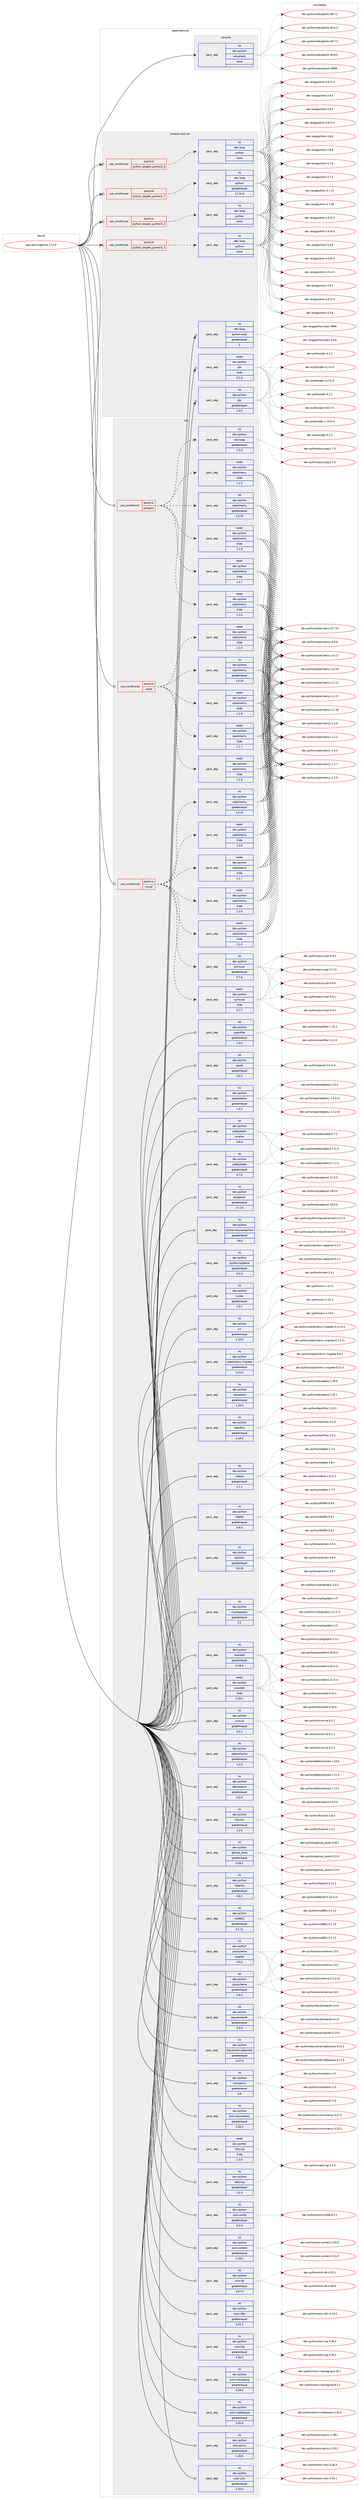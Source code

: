 digraph prolog {

# *************
# Graph options
# *************

newrank=true;
concentrate=true;
compound=true;
graph [rankdir=LR,fontname=Helvetica,fontsize=10,ranksep=1.5];#, ranksep=2.5, nodesep=0.2];
edge  [arrowhead=vee];
node  [fontname=Helvetica,fontsize=10];

# **********
# The ebuild
# **********

subgraph cluster_leftcol {
color=gray;
rank=same;
label=<<i>ebuild</i>>;
id [label="app-admin/glance-17.0.0", color=red, width=4, href="../app-admin/glance-17.0.0.svg"];
}

# ****************
# The dependencies
# ****************

subgraph cluster_midcol {
color=gray;
label=<<i>dependencies</i>>;
subgraph cluster_compile {
fillcolor="#eeeeee";
style=filled;
label=<<i>compile</i>>;
subgraph pack901057 {
dependency1265711 [label=<<TABLE BORDER="0" CELLBORDER="1" CELLSPACING="0" CELLPADDING="4" WIDTH="220"><TR><TD ROWSPAN="6" CELLPADDING="30">pack_dep</TD></TR><TR><TD WIDTH="110">no</TD></TR><TR><TD>dev-python</TD></TR><TR><TD>setuptools</TD></TR><TR><TD>none</TD></TR><TR><TD></TD></TR></TABLE>>, shape=none, color=blue];
}
id:e -> dependency1265711:w [weight=20,style="solid",arrowhead="vee"];
}
subgraph cluster_compileandrun {
fillcolor="#eeeeee";
style=filled;
label=<<i>compile and run</i>>;
subgraph cond345026 {
dependency1265712 [label=<<TABLE BORDER="0" CELLBORDER="1" CELLSPACING="0" CELLPADDING="4"><TR><TD ROWSPAN="3" CELLPADDING="10">use_conditional</TD></TR><TR><TD>positive</TD></TR><TR><TD>python_targets_python2_7</TD></TR></TABLE>>, shape=none, color=red];
subgraph pack901058 {
dependency1265713 [label=<<TABLE BORDER="0" CELLBORDER="1" CELLSPACING="0" CELLPADDING="4" WIDTH="220"><TR><TD ROWSPAN="6" CELLPADDING="30">pack_dep</TD></TR><TR><TD WIDTH="110">no</TD></TR><TR><TD>dev-lang</TD></TR><TR><TD>python</TD></TR><TR><TD>greaterequal</TD></TR><TR><TD>2.7.5-r2</TD></TR></TABLE>>, shape=none, color=blue];
}
dependency1265712:e -> dependency1265713:w [weight=20,style="dashed",arrowhead="vee"];
}
id:e -> dependency1265712:w [weight=20,style="solid",arrowhead="odotvee"];
subgraph cond345027 {
dependency1265714 [label=<<TABLE BORDER="0" CELLBORDER="1" CELLSPACING="0" CELLPADDING="4"><TR><TD ROWSPAN="3" CELLPADDING="10">use_conditional</TD></TR><TR><TD>positive</TD></TR><TR><TD>python_targets_python3_4</TD></TR></TABLE>>, shape=none, color=red];
subgraph pack901059 {
dependency1265715 [label=<<TABLE BORDER="0" CELLBORDER="1" CELLSPACING="0" CELLPADDING="4" WIDTH="220"><TR><TD ROWSPAN="6" CELLPADDING="30">pack_dep</TD></TR><TR><TD WIDTH="110">no</TD></TR><TR><TD>dev-lang</TD></TR><TR><TD>python</TD></TR><TR><TD>none</TD></TR><TR><TD></TD></TR></TABLE>>, shape=none, color=blue];
}
dependency1265714:e -> dependency1265715:w [weight=20,style="dashed",arrowhead="vee"];
}
id:e -> dependency1265714:w [weight=20,style="solid",arrowhead="odotvee"];
subgraph cond345028 {
dependency1265716 [label=<<TABLE BORDER="0" CELLBORDER="1" CELLSPACING="0" CELLPADDING="4"><TR><TD ROWSPAN="3" CELLPADDING="10">use_conditional</TD></TR><TR><TD>positive</TD></TR><TR><TD>python_targets_python3_5</TD></TR></TABLE>>, shape=none, color=red];
subgraph pack901060 {
dependency1265717 [label=<<TABLE BORDER="0" CELLBORDER="1" CELLSPACING="0" CELLPADDING="4" WIDTH="220"><TR><TD ROWSPAN="6" CELLPADDING="30">pack_dep</TD></TR><TR><TD WIDTH="110">no</TD></TR><TR><TD>dev-lang</TD></TR><TR><TD>python</TD></TR><TR><TD>none</TD></TR><TR><TD></TD></TR></TABLE>>, shape=none, color=blue];
}
dependency1265716:e -> dependency1265717:w [weight=20,style="dashed",arrowhead="vee"];
}
id:e -> dependency1265716:w [weight=20,style="solid",arrowhead="odotvee"];
subgraph cond345029 {
dependency1265718 [label=<<TABLE BORDER="0" CELLBORDER="1" CELLSPACING="0" CELLPADDING="4"><TR><TD ROWSPAN="3" CELLPADDING="10">use_conditional</TD></TR><TR><TD>positive</TD></TR><TR><TD>python_targets_python3_6</TD></TR></TABLE>>, shape=none, color=red];
subgraph pack901061 {
dependency1265719 [label=<<TABLE BORDER="0" CELLBORDER="1" CELLSPACING="0" CELLPADDING="4" WIDTH="220"><TR><TD ROWSPAN="6" CELLPADDING="30">pack_dep</TD></TR><TR><TD WIDTH="110">no</TD></TR><TR><TD>dev-lang</TD></TR><TR><TD>python</TD></TR><TR><TD>none</TD></TR><TR><TD></TD></TR></TABLE>>, shape=none, color=blue];
}
dependency1265718:e -> dependency1265719:w [weight=20,style="dashed",arrowhead="vee"];
}
id:e -> dependency1265718:w [weight=20,style="solid",arrowhead="odotvee"];
subgraph pack901062 {
dependency1265720 [label=<<TABLE BORDER="0" CELLBORDER="1" CELLSPACING="0" CELLPADDING="4" WIDTH="220"><TR><TD ROWSPAN="6" CELLPADDING="30">pack_dep</TD></TR><TR><TD WIDTH="110">no</TD></TR><TR><TD>dev-lang</TD></TR><TR><TD>python-exec</TD></TR><TR><TD>greaterequal</TD></TR><TR><TD>2</TD></TR></TABLE>>, shape=none, color=blue];
}
id:e -> dependency1265720:w [weight=20,style="solid",arrowhead="odotvee"];
subgraph pack901063 {
dependency1265721 [label=<<TABLE BORDER="0" CELLBORDER="1" CELLSPACING="0" CELLPADDING="4" WIDTH="220"><TR><TD ROWSPAN="6" CELLPADDING="30">pack_dep</TD></TR><TR><TD WIDTH="110">no</TD></TR><TR><TD>dev-python</TD></TR><TR><TD>pbr</TD></TR><TR><TD>greaterequal</TD></TR><TR><TD>2.0.0</TD></TR></TABLE>>, shape=none, color=blue];
}
id:e -> dependency1265721:w [weight=20,style="solid",arrowhead="odotvee"];
subgraph pack901064 {
dependency1265722 [label=<<TABLE BORDER="0" CELLBORDER="1" CELLSPACING="0" CELLPADDING="4" WIDTH="220"><TR><TD ROWSPAN="6" CELLPADDING="30">pack_dep</TD></TR><TR><TD WIDTH="110">weak</TD></TR><TR><TD>dev-python</TD></TR><TR><TD>pbr</TD></TR><TR><TD>tilde</TD></TR><TR><TD>2.1.0</TD></TR></TABLE>>, shape=none, color=blue];
}
id:e -> dependency1265722:w [weight=20,style="solid",arrowhead="odotvee"];
}
subgraph cluster_run {
fillcolor="#eeeeee";
style=filled;
label=<<i>run</i>>;
subgraph cond345030 {
dependency1265723 [label=<<TABLE BORDER="0" CELLBORDER="1" CELLSPACING="0" CELLPADDING="4"><TR><TD ROWSPAN="3" CELLPADDING="10">use_conditional</TD></TR><TR><TD>positive</TD></TR><TR><TD>mysql</TD></TR></TABLE>>, shape=none, color=red];
subgraph pack901065 {
dependency1265724 [label=<<TABLE BORDER="0" CELLBORDER="1" CELLSPACING="0" CELLPADDING="4" WIDTH="220"><TR><TD ROWSPAN="6" CELLPADDING="30">pack_dep</TD></TR><TR><TD WIDTH="110">no</TD></TR><TR><TD>dev-python</TD></TR><TR><TD>pymysql</TD></TR><TR><TD>greaterequal</TD></TR><TR><TD>0.7.6</TD></TR></TABLE>>, shape=none, color=blue];
}
dependency1265723:e -> dependency1265724:w [weight=20,style="dashed",arrowhead="vee"];
subgraph pack901066 {
dependency1265725 [label=<<TABLE BORDER="0" CELLBORDER="1" CELLSPACING="0" CELLPADDING="4" WIDTH="220"><TR><TD ROWSPAN="6" CELLPADDING="30">pack_dep</TD></TR><TR><TD WIDTH="110">weak</TD></TR><TR><TD>dev-python</TD></TR><TR><TD>pymysql</TD></TR><TR><TD>tilde</TD></TR><TR><TD>0.7.7</TD></TR></TABLE>>, shape=none, color=blue];
}
dependency1265723:e -> dependency1265725:w [weight=20,style="dashed",arrowhead="vee"];
subgraph pack901067 {
dependency1265726 [label=<<TABLE BORDER="0" CELLBORDER="1" CELLSPACING="0" CELLPADDING="4" WIDTH="220"><TR><TD ROWSPAN="6" CELLPADDING="30">pack_dep</TD></TR><TR><TD WIDTH="110">no</TD></TR><TR><TD>dev-python</TD></TR><TR><TD>sqlalchemy</TD></TR><TR><TD>greaterequal</TD></TR><TR><TD>1.0.10</TD></TR></TABLE>>, shape=none, color=blue];
}
dependency1265723:e -> dependency1265726:w [weight=20,style="dashed",arrowhead="vee"];
subgraph pack901068 {
dependency1265727 [label=<<TABLE BORDER="0" CELLBORDER="1" CELLSPACING="0" CELLPADDING="4" WIDTH="220"><TR><TD ROWSPAN="6" CELLPADDING="30">pack_dep</TD></TR><TR><TD WIDTH="110">weak</TD></TR><TR><TD>dev-python</TD></TR><TR><TD>sqlalchemy</TD></TR><TR><TD>tilde</TD></TR><TR><TD>1.1.5</TD></TR></TABLE>>, shape=none, color=blue];
}
dependency1265723:e -> dependency1265727:w [weight=20,style="dashed",arrowhead="vee"];
subgraph pack901069 {
dependency1265728 [label=<<TABLE BORDER="0" CELLBORDER="1" CELLSPACING="0" CELLPADDING="4" WIDTH="220"><TR><TD ROWSPAN="6" CELLPADDING="30">pack_dep</TD></TR><TR><TD WIDTH="110">weak</TD></TR><TR><TD>dev-python</TD></TR><TR><TD>sqlalchemy</TD></TR><TR><TD>tilde</TD></TR><TR><TD>1.1.6</TD></TR></TABLE>>, shape=none, color=blue];
}
dependency1265723:e -> dependency1265728:w [weight=20,style="dashed",arrowhead="vee"];
subgraph pack901070 {
dependency1265729 [label=<<TABLE BORDER="0" CELLBORDER="1" CELLSPACING="0" CELLPADDING="4" WIDTH="220"><TR><TD ROWSPAN="6" CELLPADDING="30">pack_dep</TD></TR><TR><TD WIDTH="110">weak</TD></TR><TR><TD>dev-python</TD></TR><TR><TD>sqlalchemy</TD></TR><TR><TD>tilde</TD></TR><TR><TD>1.1.7</TD></TR></TABLE>>, shape=none, color=blue];
}
dependency1265723:e -> dependency1265729:w [weight=20,style="dashed",arrowhead="vee"];
subgraph pack901071 {
dependency1265730 [label=<<TABLE BORDER="0" CELLBORDER="1" CELLSPACING="0" CELLPADDING="4" WIDTH="220"><TR><TD ROWSPAN="6" CELLPADDING="30">pack_dep</TD></TR><TR><TD WIDTH="110">weak</TD></TR><TR><TD>dev-python</TD></TR><TR><TD>sqlalchemy</TD></TR><TR><TD>tilde</TD></TR><TR><TD>1.1.8</TD></TR></TABLE>>, shape=none, color=blue];
}
dependency1265723:e -> dependency1265730:w [weight=20,style="dashed",arrowhead="vee"];
}
id:e -> dependency1265723:w [weight=20,style="solid",arrowhead="odot"];
subgraph cond345031 {
dependency1265731 [label=<<TABLE BORDER="0" CELLBORDER="1" CELLSPACING="0" CELLPADDING="4"><TR><TD ROWSPAN="3" CELLPADDING="10">use_conditional</TD></TR><TR><TD>positive</TD></TR><TR><TD>postgres</TD></TR></TABLE>>, shape=none, color=red];
subgraph pack901072 {
dependency1265732 [label=<<TABLE BORDER="0" CELLBORDER="1" CELLSPACING="0" CELLPADDING="4" WIDTH="220"><TR><TD ROWSPAN="6" CELLPADDING="30">pack_dep</TD></TR><TR><TD WIDTH="110">no</TD></TR><TR><TD>dev-python</TD></TR><TR><TD>psycopg</TD></TR><TR><TD>greaterequal</TD></TR><TR><TD>2.5.0</TD></TR></TABLE>>, shape=none, color=blue];
}
dependency1265731:e -> dependency1265732:w [weight=20,style="dashed",arrowhead="vee"];
subgraph pack901073 {
dependency1265733 [label=<<TABLE BORDER="0" CELLBORDER="1" CELLSPACING="0" CELLPADDING="4" WIDTH="220"><TR><TD ROWSPAN="6" CELLPADDING="30">pack_dep</TD></TR><TR><TD WIDTH="110">no</TD></TR><TR><TD>dev-python</TD></TR><TR><TD>sqlalchemy</TD></TR><TR><TD>greaterequal</TD></TR><TR><TD>1.0.10</TD></TR></TABLE>>, shape=none, color=blue];
}
dependency1265731:e -> dependency1265733:w [weight=20,style="dashed",arrowhead="vee"];
subgraph pack901074 {
dependency1265734 [label=<<TABLE BORDER="0" CELLBORDER="1" CELLSPACING="0" CELLPADDING="4" WIDTH="220"><TR><TD ROWSPAN="6" CELLPADDING="30">pack_dep</TD></TR><TR><TD WIDTH="110">weak</TD></TR><TR><TD>dev-python</TD></TR><TR><TD>sqlalchemy</TD></TR><TR><TD>tilde</TD></TR><TR><TD>1.1.5</TD></TR></TABLE>>, shape=none, color=blue];
}
dependency1265731:e -> dependency1265734:w [weight=20,style="dashed",arrowhead="vee"];
subgraph pack901075 {
dependency1265735 [label=<<TABLE BORDER="0" CELLBORDER="1" CELLSPACING="0" CELLPADDING="4" WIDTH="220"><TR><TD ROWSPAN="6" CELLPADDING="30">pack_dep</TD></TR><TR><TD WIDTH="110">weak</TD></TR><TR><TD>dev-python</TD></TR><TR><TD>sqlalchemy</TD></TR><TR><TD>tilde</TD></TR><TR><TD>1.1.6</TD></TR></TABLE>>, shape=none, color=blue];
}
dependency1265731:e -> dependency1265735:w [weight=20,style="dashed",arrowhead="vee"];
subgraph pack901076 {
dependency1265736 [label=<<TABLE BORDER="0" CELLBORDER="1" CELLSPACING="0" CELLPADDING="4" WIDTH="220"><TR><TD ROWSPAN="6" CELLPADDING="30">pack_dep</TD></TR><TR><TD WIDTH="110">weak</TD></TR><TR><TD>dev-python</TD></TR><TR><TD>sqlalchemy</TD></TR><TR><TD>tilde</TD></TR><TR><TD>1.1.7</TD></TR></TABLE>>, shape=none, color=blue];
}
dependency1265731:e -> dependency1265736:w [weight=20,style="dashed",arrowhead="vee"];
subgraph pack901077 {
dependency1265737 [label=<<TABLE BORDER="0" CELLBORDER="1" CELLSPACING="0" CELLPADDING="4" WIDTH="220"><TR><TD ROWSPAN="6" CELLPADDING="30">pack_dep</TD></TR><TR><TD WIDTH="110">weak</TD></TR><TR><TD>dev-python</TD></TR><TR><TD>sqlalchemy</TD></TR><TR><TD>tilde</TD></TR><TR><TD>1.1.8</TD></TR></TABLE>>, shape=none, color=blue];
}
dependency1265731:e -> dependency1265737:w [weight=20,style="dashed",arrowhead="vee"];
}
id:e -> dependency1265731:w [weight=20,style="solid",arrowhead="odot"];
subgraph cond345032 {
dependency1265738 [label=<<TABLE BORDER="0" CELLBORDER="1" CELLSPACING="0" CELLPADDING="4"><TR><TD ROWSPAN="3" CELLPADDING="10">use_conditional</TD></TR><TR><TD>positive</TD></TR><TR><TD>sqlite</TD></TR></TABLE>>, shape=none, color=red];
subgraph pack901078 {
dependency1265739 [label=<<TABLE BORDER="0" CELLBORDER="1" CELLSPACING="0" CELLPADDING="4" WIDTH="220"><TR><TD ROWSPAN="6" CELLPADDING="30">pack_dep</TD></TR><TR><TD WIDTH="110">no</TD></TR><TR><TD>dev-python</TD></TR><TR><TD>sqlalchemy</TD></TR><TR><TD>greaterequal</TD></TR><TR><TD>1.0.10</TD></TR></TABLE>>, shape=none, color=blue];
}
dependency1265738:e -> dependency1265739:w [weight=20,style="dashed",arrowhead="vee"];
subgraph pack901079 {
dependency1265740 [label=<<TABLE BORDER="0" CELLBORDER="1" CELLSPACING="0" CELLPADDING="4" WIDTH="220"><TR><TD ROWSPAN="6" CELLPADDING="30">pack_dep</TD></TR><TR><TD WIDTH="110">weak</TD></TR><TR><TD>dev-python</TD></TR><TR><TD>sqlalchemy</TD></TR><TR><TD>tilde</TD></TR><TR><TD>1.1.5</TD></TR></TABLE>>, shape=none, color=blue];
}
dependency1265738:e -> dependency1265740:w [weight=20,style="dashed",arrowhead="vee"];
subgraph pack901080 {
dependency1265741 [label=<<TABLE BORDER="0" CELLBORDER="1" CELLSPACING="0" CELLPADDING="4" WIDTH="220"><TR><TD ROWSPAN="6" CELLPADDING="30">pack_dep</TD></TR><TR><TD WIDTH="110">weak</TD></TR><TR><TD>dev-python</TD></TR><TR><TD>sqlalchemy</TD></TR><TR><TD>tilde</TD></TR><TR><TD>1.1.6</TD></TR></TABLE>>, shape=none, color=blue];
}
dependency1265738:e -> dependency1265741:w [weight=20,style="dashed",arrowhead="vee"];
subgraph pack901081 {
dependency1265742 [label=<<TABLE BORDER="0" CELLBORDER="1" CELLSPACING="0" CELLPADDING="4" WIDTH="220"><TR><TD ROWSPAN="6" CELLPADDING="30">pack_dep</TD></TR><TR><TD WIDTH="110">weak</TD></TR><TR><TD>dev-python</TD></TR><TR><TD>sqlalchemy</TD></TR><TR><TD>tilde</TD></TR><TR><TD>1.1.7</TD></TR></TABLE>>, shape=none, color=blue];
}
dependency1265738:e -> dependency1265742:w [weight=20,style="dashed",arrowhead="vee"];
subgraph pack901082 {
dependency1265743 [label=<<TABLE BORDER="0" CELLBORDER="1" CELLSPACING="0" CELLPADDING="4" WIDTH="220"><TR><TD ROWSPAN="6" CELLPADDING="30">pack_dep</TD></TR><TR><TD WIDTH="110">weak</TD></TR><TR><TD>dev-python</TD></TR><TR><TD>sqlalchemy</TD></TR><TR><TD>tilde</TD></TR><TR><TD>1.1.8</TD></TR></TABLE>>, shape=none, color=blue];
}
dependency1265738:e -> dependency1265743:w [weight=20,style="dashed",arrowhead="vee"];
}
id:e -> dependency1265738:w [weight=20,style="solid",arrowhead="odot"];
subgraph pack901083 {
dependency1265744 [label=<<TABLE BORDER="0" CELLBORDER="1" CELLSPACING="0" CELLPADDING="4" WIDTH="220"><TR><TD ROWSPAN="6" CELLPADDING="30">pack_dep</TD></TR><TR><TD WIDTH="110">no</TD></TR><TR><TD>dev-python</TD></TR><TR><TD>WSME</TD></TR><TR><TD>greaterequal</TD></TR><TR><TD>0.8.0</TD></TR></TABLE>>, shape=none, color=blue];
}
id:e -> dependency1265744:w [weight=20,style="solid",arrowhead="odot"];
subgraph pack901084 {
dependency1265745 [label=<<TABLE BORDER="0" CELLBORDER="1" CELLSPACING="0" CELLPADDING="4" WIDTH="220"><TR><TD ROWSPAN="6" CELLPADDING="30">pack_dep</TD></TR><TR><TD WIDTH="110">no</TD></TR><TR><TD>dev-python</TD></TR><TR><TD>alembic</TD></TR><TR><TD>greaterequal</TD></TR><TR><TD>0.8.10</TD></TR></TABLE>>, shape=none, color=blue];
}
id:e -> dependency1265745:w [weight=20,style="solid",arrowhead="odot"];
subgraph pack901085 {
dependency1265746 [label=<<TABLE BORDER="0" CELLBORDER="1" CELLSPACING="0" CELLPADDING="4" WIDTH="220"><TR><TD ROWSPAN="6" CELLPADDING="30">pack_dep</TD></TR><TR><TD WIDTH="110">no</TD></TR><TR><TD>dev-python</TD></TR><TR><TD>cryptography</TD></TR><TR><TD>greaterequal</TD></TR><TR><TD>2.1</TD></TR></TABLE>>, shape=none, color=blue];
}
id:e -> dependency1265746:w [weight=20,style="solid",arrowhead="odot"];
subgraph pack901086 {
dependency1265747 [label=<<TABLE BORDER="0" CELLBORDER="1" CELLSPACING="0" CELLPADDING="4" WIDTH="220"><TR><TD ROWSPAN="6" CELLPADDING="30">pack_dep</TD></TR><TR><TD WIDTH="110">no</TD></TR><TR><TD>dev-python</TD></TR><TR><TD>cursive</TD></TR><TR><TD>greaterequal</TD></TR><TR><TD>0.2.1</TD></TR></TABLE>>, shape=none, color=blue];
}
id:e -> dependency1265747:w [weight=20,style="solid",arrowhead="odot"];
subgraph pack901087 {
dependency1265748 [label=<<TABLE BORDER="0" CELLBORDER="1" CELLSPACING="0" CELLPADDING="4" WIDTH="220"><TR><TD ROWSPAN="6" CELLPADDING="30">pack_dep</TD></TR><TR><TD WIDTH="110">no</TD></TR><TR><TD>dev-python</TD></TR><TR><TD>debtcollector</TD></TR><TR><TD>greaterequal</TD></TR><TR><TD>1.2.0</TD></TR></TABLE>>, shape=none, color=blue];
}
id:e -> dependency1265748:w [weight=20,style="solid",arrowhead="odot"];
subgraph pack901088 {
dependency1265749 [label=<<TABLE BORDER="0" CELLBORDER="1" CELLSPACING="0" CELLPADDING="4" WIDTH="220"><TR><TD ROWSPAN="6" CELLPADDING="30">pack_dep</TD></TR><TR><TD WIDTH="110">no</TD></TR><TR><TD>dev-python</TD></TR><TR><TD>defusedxml</TD></TR><TR><TD>greaterequal</TD></TR><TR><TD>0.5.0</TD></TR></TABLE>>, shape=none, color=blue];
}
id:e -> dependency1265749:w [weight=20,style="solid",arrowhead="odot"];
subgraph pack901089 {
dependency1265750 [label=<<TABLE BORDER="0" CELLBORDER="1" CELLSPACING="0" CELLPADDING="4" WIDTH="220"><TR><TD ROWSPAN="6" CELLPADDING="30">pack_dep</TD></TR><TR><TD WIDTH="110">no</TD></TR><TR><TD>dev-python</TD></TR><TR><TD>eventlet</TD></TR><TR><TD>greaterequal</TD></TR><TR><TD>0.18.4</TD></TR></TABLE>>, shape=none, color=blue];
}
id:e -> dependency1265750:w [weight=20,style="solid",arrowhead="odot"];
subgraph pack901090 {
dependency1265751 [label=<<TABLE BORDER="0" CELLBORDER="1" CELLSPACING="0" CELLPADDING="4" WIDTH="220"><TR><TD ROWSPAN="6" CELLPADDING="30">pack_dep</TD></TR><TR><TD WIDTH="110">no</TD></TR><TR><TD>dev-python</TD></TR><TR><TD>futurist</TD></TR><TR><TD>greaterequal</TD></TR><TR><TD>1.2.0</TD></TR></TABLE>>, shape=none, color=blue];
}
id:e -> dependency1265751:w [weight=20,style="solid",arrowhead="odot"];
subgraph pack901091 {
dependency1265752 [label=<<TABLE BORDER="0" CELLBORDER="1" CELLSPACING="0" CELLPADDING="4" WIDTH="220"><TR><TD ROWSPAN="6" CELLPADDING="30">pack_dep</TD></TR><TR><TD WIDTH="110">no</TD></TR><TR><TD>dev-python</TD></TR><TR><TD>glance_store</TD></TR><TR><TD>greaterequal</TD></TR><TR><TD>0.26.1</TD></TR></TABLE>>, shape=none, color=blue];
}
id:e -> dependency1265752:w [weight=20,style="solid",arrowhead="odot"];
subgraph pack901092 {
dependency1265753 [label=<<TABLE BORDER="0" CELLBORDER="1" CELLSPACING="0" CELLPADDING="4" WIDTH="220"><TR><TD ROWSPAN="6" CELLPADDING="30">pack_dep</TD></TR><TR><TD WIDTH="110">no</TD></TR><TR><TD>dev-python</TD></TR><TR><TD>httplib2</TD></TR><TR><TD>greaterequal</TD></TR><TR><TD>0.9.1</TD></TR></TABLE>>, shape=none, color=blue];
}
id:e -> dependency1265753:w [weight=20,style="solid",arrowhead="odot"];
subgraph pack901093 {
dependency1265754 [label=<<TABLE BORDER="0" CELLBORDER="1" CELLSPACING="0" CELLPADDING="4" WIDTH="220"><TR><TD ROWSPAN="6" CELLPADDING="30">pack_dep</TD></TR><TR><TD WIDTH="110">no</TD></TR><TR><TD>dev-python</TD></TR><TR><TD>iso8601</TD></TR><TR><TD>greaterequal</TD></TR><TR><TD>0.1.11</TD></TR></TABLE>>, shape=none, color=blue];
}
id:e -> dependency1265754:w [weight=20,style="solid",arrowhead="odot"];
subgraph pack901094 {
dependency1265755 [label=<<TABLE BORDER="0" CELLBORDER="1" CELLSPACING="0" CELLPADDING="4" WIDTH="220"><TR><TD ROWSPAN="6" CELLPADDING="30">pack_dep</TD></TR><TR><TD WIDTH="110">no</TD></TR><TR><TD>dev-python</TD></TR><TR><TD>jsonschema</TD></TR><TR><TD>greaterequal</TD></TR><TR><TD>2.6.0</TD></TR></TABLE>>, shape=none, color=blue];
}
id:e -> dependency1265755:w [weight=20,style="solid",arrowhead="odot"];
subgraph pack901095 {
dependency1265756 [label=<<TABLE BORDER="0" CELLBORDER="1" CELLSPACING="0" CELLPADDING="4" WIDTH="220"><TR><TD ROWSPAN="6" CELLPADDING="30">pack_dep</TD></TR><TR><TD WIDTH="110">no</TD></TR><TR><TD>dev-python</TD></TR><TR><TD>jsonschema</TD></TR><TR><TD>smaller</TD></TR><TR><TD>3.0.0</TD></TR></TABLE>>, shape=none, color=blue];
}
id:e -> dependency1265756:w [weight=20,style="solid",arrowhead="odot"];
subgraph pack901096 {
dependency1265757 [label=<<TABLE BORDER="0" CELLBORDER="1" CELLSPACING="0" CELLPADDING="4" WIDTH="220"><TR><TD ROWSPAN="6" CELLPADDING="30">pack_dep</TD></TR><TR><TD WIDTH="110">no</TD></TR><TR><TD>dev-python</TD></TR><TR><TD>keystoneauth</TD></TR><TR><TD>greaterequal</TD></TR><TR><TD>3.4.0</TD></TR></TABLE>>, shape=none, color=blue];
}
id:e -> dependency1265757:w [weight=20,style="solid",arrowhead="odot"];
subgraph pack901097 {
dependency1265758 [label=<<TABLE BORDER="0" CELLBORDER="1" CELLSPACING="0" CELLPADDING="4" WIDTH="220"><TR><TD ROWSPAN="6" CELLPADDING="30">pack_dep</TD></TR><TR><TD WIDTH="110">no</TD></TR><TR><TD>dev-python</TD></TR><TR><TD>keystonemiddleware</TD></TR><TR><TD>greaterequal</TD></TR><TR><TD>4.17.0</TD></TR></TABLE>>, shape=none, color=blue];
}
id:e -> dependency1265758:w [weight=20,style="solid",arrowhead="odot"];
subgraph pack901098 {
dependency1265759 [label=<<TABLE BORDER="0" CELLBORDER="1" CELLSPACING="0" CELLPADDING="4" WIDTH="220"><TR><TD ROWSPAN="6" CELLPADDING="30">pack_dep</TD></TR><TR><TD WIDTH="110">no</TD></TR><TR><TD>dev-python</TD></TR><TR><TD>monotonic</TD></TR><TR><TD>greaterequal</TD></TR><TR><TD>0.6</TD></TR></TABLE>>, shape=none, color=blue];
}
id:e -> dependency1265759:w [weight=20,style="solid",arrowhead="odot"];
subgraph pack901099 {
dependency1265760 [label=<<TABLE BORDER="0" CELLBORDER="1" CELLSPACING="0" CELLPADDING="4" WIDTH="220"><TR><TD ROWSPAN="6" CELLPADDING="30">pack_dep</TD></TR><TR><TD WIDTH="110">no</TD></TR><TR><TD>dev-python</TD></TR><TR><TD>oslo-concurrency</TD></TR><TR><TD>greaterequal</TD></TR><TR><TD>3.26.0</TD></TR></TABLE>>, shape=none, color=blue];
}
id:e -> dependency1265760:w [weight=20,style="solid",arrowhead="odot"];
subgraph pack901100 {
dependency1265761 [label=<<TABLE BORDER="0" CELLBORDER="1" CELLSPACING="0" CELLPADDING="4" WIDTH="220"><TR><TD ROWSPAN="6" CELLPADDING="30">pack_dep</TD></TR><TR><TD WIDTH="110">no</TD></TR><TR><TD>dev-python</TD></TR><TR><TD>oslo-config</TD></TR><TR><TD>greaterequal</TD></TR><TR><TD>5.2.0</TD></TR></TABLE>>, shape=none, color=blue];
}
id:e -> dependency1265761:w [weight=20,style="solid",arrowhead="odot"];
subgraph pack901101 {
dependency1265762 [label=<<TABLE BORDER="0" CELLBORDER="1" CELLSPACING="0" CELLPADDING="4" WIDTH="220"><TR><TD ROWSPAN="6" CELLPADDING="30">pack_dep</TD></TR><TR><TD WIDTH="110">no</TD></TR><TR><TD>dev-python</TD></TR><TR><TD>oslo-context</TD></TR><TR><TD>greaterequal</TD></TR><TR><TD>2.19.2</TD></TR></TABLE>>, shape=none, color=blue];
}
id:e -> dependency1265762:w [weight=20,style="solid",arrowhead="odot"];
subgraph pack901102 {
dependency1265763 [label=<<TABLE BORDER="0" CELLBORDER="1" CELLSPACING="0" CELLPADDING="4" WIDTH="220"><TR><TD ROWSPAN="6" CELLPADDING="30">pack_dep</TD></TR><TR><TD WIDTH="110">no</TD></TR><TR><TD>dev-python</TD></TR><TR><TD>oslo-db</TD></TR><TR><TD>greaterequal</TD></TR><TR><TD>4.27.0</TD></TR></TABLE>>, shape=none, color=blue];
}
id:e -> dependency1265763:w [weight=20,style="solid",arrowhead="odot"];
subgraph pack901103 {
dependency1265764 [label=<<TABLE BORDER="0" CELLBORDER="1" CELLSPACING="0" CELLPADDING="4" WIDTH="220"><TR><TD ROWSPAN="6" CELLPADDING="30">pack_dep</TD></TR><TR><TD WIDTH="110">no</TD></TR><TR><TD>dev-python</TD></TR><TR><TD>oslo-i18n</TD></TR><TR><TD>greaterequal</TD></TR><TR><TD>3.15.3</TD></TR></TABLE>>, shape=none, color=blue];
}
id:e -> dependency1265764:w [weight=20,style="solid",arrowhead="odot"];
subgraph pack901104 {
dependency1265765 [label=<<TABLE BORDER="0" CELLBORDER="1" CELLSPACING="0" CELLPADDING="4" WIDTH="220"><TR><TD ROWSPAN="6" CELLPADDING="30">pack_dep</TD></TR><TR><TD WIDTH="110">no</TD></TR><TR><TD>dev-python</TD></TR><TR><TD>oslo-log</TD></TR><TR><TD>greaterequal</TD></TR><TR><TD>3.36.0</TD></TR></TABLE>>, shape=none, color=blue];
}
id:e -> dependency1265765:w [weight=20,style="solid",arrowhead="odot"];
subgraph pack901105 {
dependency1265766 [label=<<TABLE BORDER="0" CELLBORDER="1" CELLSPACING="0" CELLPADDING="4" WIDTH="220"><TR><TD ROWSPAN="6" CELLPADDING="30">pack_dep</TD></TR><TR><TD WIDTH="110">no</TD></TR><TR><TD>dev-python</TD></TR><TR><TD>oslo-messaging</TD></TR><TR><TD>greaterequal</TD></TR><TR><TD>5.29.0</TD></TR></TABLE>>, shape=none, color=blue];
}
id:e -> dependency1265766:w [weight=20,style="solid",arrowhead="odot"];
subgraph pack901106 {
dependency1265767 [label=<<TABLE BORDER="0" CELLBORDER="1" CELLSPACING="0" CELLPADDING="4" WIDTH="220"><TR><TD ROWSPAN="6" CELLPADDING="30">pack_dep</TD></TR><TR><TD WIDTH="110">no</TD></TR><TR><TD>dev-python</TD></TR><TR><TD>oslo-middleware</TD></TR><TR><TD>greaterequal</TD></TR><TR><TD>3.31.0</TD></TR></TABLE>>, shape=none, color=blue];
}
id:e -> dependency1265767:w [weight=20,style="solid",arrowhead="odot"];
subgraph pack901107 {
dependency1265768 [label=<<TABLE BORDER="0" CELLBORDER="1" CELLSPACING="0" CELLPADDING="4" WIDTH="220"><TR><TD ROWSPAN="6" CELLPADDING="30">pack_dep</TD></TR><TR><TD WIDTH="110">no</TD></TR><TR><TD>dev-python</TD></TR><TR><TD>oslo-policy</TD></TR><TR><TD>greaterequal</TD></TR><TR><TD>1.30.0</TD></TR></TABLE>>, shape=none, color=blue];
}
id:e -> dependency1265768:w [weight=20,style="solid",arrowhead="odot"];
subgraph pack901108 {
dependency1265769 [label=<<TABLE BORDER="0" CELLBORDER="1" CELLSPACING="0" CELLPADDING="4" WIDTH="220"><TR><TD ROWSPAN="6" CELLPADDING="30">pack_dep</TD></TR><TR><TD WIDTH="110">no</TD></TR><TR><TD>dev-python</TD></TR><TR><TD>oslo-utils</TD></TR><TR><TD>greaterequal</TD></TR><TR><TD>3.33.0</TD></TR></TABLE>>, shape=none, color=blue];
}
id:e -> dependency1265769:w [weight=20,style="solid",arrowhead="odot"];
subgraph pack901109 {
dependency1265770 [label=<<TABLE BORDER="0" CELLBORDER="1" CELLSPACING="0" CELLPADDING="4" WIDTH="220"><TR><TD ROWSPAN="6" CELLPADDING="30">pack_dep</TD></TR><TR><TD WIDTH="110">no</TD></TR><TR><TD>dev-python</TD></TR><TR><TD>osprofiler</TD></TR><TR><TD>greaterequal</TD></TR><TR><TD>1.4.0</TD></TR></TABLE>>, shape=none, color=blue];
}
id:e -> dependency1265770:w [weight=20,style="solid",arrowhead="odot"];
subgraph pack901110 {
dependency1265771 [label=<<TABLE BORDER="0" CELLBORDER="1" CELLSPACING="0" CELLPADDING="4" WIDTH="220"><TR><TD ROWSPAN="6" CELLPADDING="30">pack_dep</TD></TR><TR><TD WIDTH="110">no</TD></TR><TR><TD>dev-python</TD></TR><TR><TD>paste</TD></TR><TR><TD>greaterequal</TD></TR><TR><TD>2.0.2</TD></TR></TABLE>>, shape=none, color=blue];
}
id:e -> dependency1265771:w [weight=20,style="solid",arrowhead="odot"];
subgraph pack901111 {
dependency1265772 [label=<<TABLE BORDER="0" CELLBORDER="1" CELLSPACING="0" CELLPADDING="4" WIDTH="220"><TR><TD ROWSPAN="6" CELLPADDING="30">pack_dep</TD></TR><TR><TD WIDTH="110">no</TD></TR><TR><TD>dev-python</TD></TR><TR><TD>pastedeploy</TD></TR><TR><TD>greaterequal</TD></TR><TR><TD>1.5.0</TD></TR></TABLE>>, shape=none, color=blue];
}
id:e -> dependency1265772:w [weight=20,style="solid",arrowhead="odot"];
subgraph pack901112 {
dependency1265773 [label=<<TABLE BORDER="0" CELLBORDER="1" CELLSPACING="0" CELLPADDING="4" WIDTH="220"><TR><TD ROWSPAN="6" CELLPADDING="30">pack_dep</TD></TR><TR><TD WIDTH="110">no</TD></TR><TR><TD>dev-python</TD></TR><TR><TD>prettytable</TD></TR><TR><TD>greaterequal</TD></TR><TR><TD>0.7.0</TD></TR></TABLE>>, shape=none, color=blue];
}
id:e -> dependency1265773:w [weight=20,style="solid",arrowhead="odot"];
subgraph pack901113 {
dependency1265774 [label=<<TABLE BORDER="0" CELLBORDER="1" CELLSPACING="0" CELLPADDING="4" WIDTH="220"><TR><TD ROWSPAN="6" CELLPADDING="30">pack_dep</TD></TR><TR><TD WIDTH="110">no</TD></TR><TR><TD>dev-python</TD></TR><TR><TD>prettytable</TD></TR><TR><TD>smaller</TD></TR><TR><TD>0.8.0</TD></TR></TABLE>>, shape=none, color=blue];
}
id:e -> dependency1265774:w [weight=20,style="solid",arrowhead="odot"];
subgraph pack901114 {
dependency1265775 [label=<<TABLE BORDER="0" CELLBORDER="1" CELLSPACING="0" CELLPADDING="4" WIDTH="220"><TR><TD ROWSPAN="6" CELLPADDING="30">pack_dep</TD></TR><TR><TD WIDTH="110">no</TD></TR><TR><TD>dev-python</TD></TR><TR><TD>pyopenssl</TD></TR><TR><TD>greaterequal</TD></TR><TR><TD>17.1.0</TD></TR></TABLE>>, shape=none, color=blue];
}
id:e -> dependency1265775:w [weight=20,style="solid",arrowhead="odot"];
subgraph pack901115 {
dependency1265776 [label=<<TABLE BORDER="0" CELLBORDER="1" CELLSPACING="0" CELLPADDING="4" WIDTH="220"><TR><TD ROWSPAN="6" CELLPADDING="30">pack_dep</TD></TR><TR><TD WIDTH="110">no</TD></TR><TR><TD>dev-python</TD></TR><TR><TD>python-keystoneclient</TD></TR><TR><TD>greaterequal</TD></TR><TR><TD>3.8.0</TD></TR></TABLE>>, shape=none, color=blue];
}
id:e -> dependency1265776:w [weight=20,style="solid",arrowhead="odot"];
subgraph pack901116 {
dependency1265777 [label=<<TABLE BORDER="0" CELLBORDER="1" CELLSPACING="0" CELLPADDING="4" WIDTH="220"><TR><TD ROWSPAN="6" CELLPADDING="30">pack_dep</TD></TR><TR><TD WIDTH="110">no</TD></TR><TR><TD>dev-python</TD></TR><TR><TD>python-sqlparse</TD></TR><TR><TD>greaterequal</TD></TR><TR><TD>0.2.2</TD></TR></TABLE>>, shape=none, color=blue];
}
id:e -> dependency1265777:w [weight=20,style="solid",arrowhead="odot"];
subgraph pack901117 {
dependency1265778 [label=<<TABLE BORDER="0" CELLBORDER="1" CELLSPACING="0" CELLPADDING="4" WIDTH="220"><TR><TD ROWSPAN="6" CELLPADDING="30">pack_dep</TD></TR><TR><TD WIDTH="110">no</TD></TR><TR><TD>dev-python</TD></TR><TR><TD>retrying</TD></TR><TR><TD>greaterequal</TD></TR><TR><TD>1.2.3</TD></TR></TABLE>>, shape=none, color=blue];
}
id:e -> dependency1265778:w [weight=20,style="solid",arrowhead="odot"];
subgraph pack901118 {
dependency1265779 [label=<<TABLE BORDER="0" CELLBORDER="1" CELLSPACING="0" CELLPADDING="4" WIDTH="220"><TR><TD ROWSPAN="6" CELLPADDING="30">pack_dep</TD></TR><TR><TD WIDTH="110">no</TD></TR><TR><TD>dev-python</TD></TR><TR><TD>routes</TD></TR><TR><TD>greaterequal</TD></TR><TR><TD>2.3.1</TD></TR></TABLE>>, shape=none, color=blue];
}
id:e -> dependency1265779:w [weight=20,style="solid",arrowhead="odot"];
subgraph pack901119 {
dependency1265780 [label=<<TABLE BORDER="0" CELLBORDER="1" CELLSPACING="0" CELLPADDING="4" WIDTH="220"><TR><TD ROWSPAN="6" CELLPADDING="30">pack_dep</TD></TR><TR><TD WIDTH="110">no</TD></TR><TR><TD>dev-python</TD></TR><TR><TD>six</TD></TR><TR><TD>greaterequal</TD></TR><TR><TD>1.10.0</TD></TR></TABLE>>, shape=none, color=blue];
}
id:e -> dependency1265780:w [weight=20,style="solid",arrowhead="odot"];
subgraph pack901120 {
dependency1265781 [label=<<TABLE BORDER="0" CELLBORDER="1" CELLSPACING="0" CELLPADDING="4" WIDTH="220"><TR><TD ROWSPAN="6" CELLPADDING="30">pack_dep</TD></TR><TR><TD WIDTH="110">no</TD></TR><TR><TD>dev-python</TD></TR><TR><TD>sqlalchemy-migrate</TD></TR><TR><TD>greaterequal</TD></TR><TR><TD>0.11.0</TD></TR></TABLE>>, shape=none, color=blue];
}
id:e -> dependency1265781:w [weight=20,style="solid",arrowhead="odot"];
subgraph pack901121 {
dependency1265782 [label=<<TABLE BORDER="0" CELLBORDER="1" CELLSPACING="0" CELLPADDING="4" WIDTH="220"><TR><TD ROWSPAN="6" CELLPADDING="30">pack_dep</TD></TR><TR><TD WIDTH="110">no</TD></TR><TR><TD>dev-python</TD></TR><TR><TD>stevedore</TD></TR><TR><TD>greaterequal</TD></TR><TR><TD>1.20.0</TD></TR></TABLE>>, shape=none, color=blue];
}
id:e -> dependency1265782:w [weight=20,style="solid",arrowhead="odot"];
subgraph pack901122 {
dependency1265783 [label=<<TABLE BORDER="0" CELLBORDER="1" CELLSPACING="0" CELLPADDING="4" WIDTH="220"><TR><TD ROWSPAN="6" CELLPADDING="30">pack_dep</TD></TR><TR><TD WIDTH="110">no</TD></TR><TR><TD>dev-python</TD></TR><TR><TD>taskflow</TD></TR><TR><TD>greaterequal</TD></TR><TR><TD>2.16.0</TD></TR></TABLE>>, shape=none, color=blue];
}
id:e -> dependency1265783:w [weight=20,style="solid",arrowhead="odot"];
subgraph pack901123 {
dependency1265784 [label=<<TABLE BORDER="0" CELLBORDER="1" CELLSPACING="0" CELLPADDING="4" WIDTH="220"><TR><TD ROWSPAN="6" CELLPADDING="30">pack_dep</TD></TR><TR><TD WIDTH="110">no</TD></TR><TR><TD>dev-python</TD></TR><TR><TD>webob</TD></TR><TR><TD>greaterequal</TD></TR><TR><TD>1.7.1</TD></TR></TABLE>>, shape=none, color=blue];
}
id:e -> dependency1265784:w [weight=20,style="solid",arrowhead="odot"];
subgraph pack901124 {
dependency1265785 [label=<<TABLE BORDER="0" CELLBORDER="1" CELLSPACING="0" CELLPADDING="4" WIDTH="220"><TR><TD ROWSPAN="6" CELLPADDING="30">pack_dep</TD></TR><TR><TD WIDTH="110">weak</TD></TR><TR><TD>dev-python</TD></TR><TR><TD>eventlet</TD></TR><TR><TD>tilde</TD></TR><TR><TD>0.20.1</TD></TR></TABLE>>, shape=none, color=blue];
}
id:e -> dependency1265785:w [weight=20,style="solid",arrowhead="odot"];
subgraph pack901125 {
dependency1265786 [label=<<TABLE BORDER="0" CELLBORDER="1" CELLSPACING="0" CELLPADDING="4" WIDTH="220"><TR><TD ROWSPAN="6" CELLPADDING="30">pack_dep</TD></TR><TR><TD WIDTH="110">weak</TD></TR><TR><TD>dev-python</TD></TR><TR><TD>retrying</TD></TR><TR><TD>tilde</TD></TR><TR><TD>1.3.0</TD></TR></TABLE>>, shape=none, color=blue];
}
id:e -> dependency1265786:w [weight=20,style="solid",arrowhead="odot"];
}
}

# **************
# The candidates
# **************

subgraph cluster_choices {
rank=same;
color=gray;
label=<<i>candidates</i>>;

subgraph choice901057 {
color=black;
nodesep=1;
choice100101118451121211161041111104711510111611711211611111110811545515446554650 [label="dev-python/setuptools-36.7.2", color=red, width=4,href="../dev-python/setuptools-36.7.2.svg"];
choice100101118451121211161041111104711510111611711211611111110811545524846544651 [label="dev-python/setuptools-40.6.3", color=red, width=4,href="../dev-python/setuptools-40.6.3.svg"];
choice100101118451121211161041111104711510111611711211611111110811545524846554651 [label="dev-python/setuptools-40.7.3", color=red, width=4,href="../dev-python/setuptools-40.7.3.svg"];
choice100101118451121211161041111104711510111611711211611111110811545524846564648 [label="dev-python/setuptools-40.8.0", color=red, width=4,href="../dev-python/setuptools-40.8.0.svg"];
choice10010111845112121116104111110471151011161171121161111111081154557575757 [label="dev-python/setuptools-9999", color=red, width=4,href="../dev-python/setuptools-9999.svg"];
dependency1265711:e -> choice100101118451121211161041111104711510111611711211611111110811545515446554650:w [style=dotted,weight="100"];
dependency1265711:e -> choice100101118451121211161041111104711510111611711211611111110811545524846544651:w [style=dotted,weight="100"];
dependency1265711:e -> choice100101118451121211161041111104711510111611711211611111110811545524846554651:w [style=dotted,weight="100"];
dependency1265711:e -> choice100101118451121211161041111104711510111611711211611111110811545524846564648:w [style=dotted,weight="100"];
dependency1265711:e -> choice10010111845112121116104111110471151011161171121161111111081154557575757:w [style=dotted,weight="100"];
}
subgraph choice901058 {
color=black;
nodesep=1;
choice10010111845108971101034711212111610411111045504655464953 [label="dev-lang/python-2.7.15", color=red, width=4,href="../dev-lang/python-2.7.15.svg"];
choice10010111845108971101034711212111610411111045504655464954 [label="dev-lang/python-2.7.16", color=red, width=4,href="../dev-lang/python-2.7.16.svg"];
choice1001011184510897110103471121211161041111104551465246534511449 [label="dev-lang/python-3.4.5-r1", color=red, width=4,href="../dev-lang/python-3.4.5-r1.svg"];
choice1001011184510897110103471121211161041111104551465246544511449 [label="dev-lang/python-3.4.6-r1", color=red, width=4,href="../dev-lang/python-3.4.6-r1.svg"];
choice100101118451089711010347112121116104111110455146524656 [label="dev-lang/python-3.4.8", color=red, width=4,href="../dev-lang/python-3.4.8.svg"];
choice1001011184510897110103471121211161041111104551465246564511449 [label="dev-lang/python-3.4.8-r1", color=red, width=4,href="../dev-lang/python-3.4.8-r1.svg"];
choice1001011184510897110103471121211161041111104551465346524511449 [label="dev-lang/python-3.5.4-r1", color=red, width=4,href="../dev-lang/python-3.5.4-r1.svg"];
choice100101118451089711010347112121116104111110455146534653 [label="dev-lang/python-3.5.5", color=red, width=4,href="../dev-lang/python-3.5.5.svg"];
choice1001011184510897110103471121211161041111104551465346534511449 [label="dev-lang/python-3.5.5-r1", color=red, width=4,href="../dev-lang/python-3.5.5-r1.svg"];
choice100101118451089711010347112121116104111110455146534654 [label="dev-lang/python-3.5.6", color=red, width=4,href="../dev-lang/python-3.5.6.svg"];
choice1001011184510897110103471121211161041111104551465446514511449 [label="dev-lang/python-3.6.3-r1", color=red, width=4,href="../dev-lang/python-3.6.3-r1.svg"];
choice100101118451089711010347112121116104111110455146544652 [label="dev-lang/python-3.6.4", color=red, width=4,href="../dev-lang/python-3.6.4.svg"];
choice100101118451089711010347112121116104111110455146544653 [label="dev-lang/python-3.6.5", color=red, width=4,href="../dev-lang/python-3.6.5.svg"];
choice1001011184510897110103471121211161041111104551465446534511449 [label="dev-lang/python-3.6.5-r1", color=red, width=4,href="../dev-lang/python-3.6.5-r1.svg"];
choice100101118451089711010347112121116104111110455146544654 [label="dev-lang/python-3.6.6", color=red, width=4,href="../dev-lang/python-3.6.6.svg"];
choice100101118451089711010347112121116104111110455146544656 [label="dev-lang/python-3.6.8", color=red, width=4,href="../dev-lang/python-3.6.8.svg"];
choice100101118451089711010347112121116104111110455146554648 [label="dev-lang/python-3.7.0", color=red, width=4,href="../dev-lang/python-3.7.0.svg"];
choice100101118451089711010347112121116104111110455146554650 [label="dev-lang/python-3.7.2", color=red, width=4,href="../dev-lang/python-3.7.2.svg"];
dependency1265713:e -> choice10010111845108971101034711212111610411111045504655464953:w [style=dotted,weight="100"];
dependency1265713:e -> choice10010111845108971101034711212111610411111045504655464954:w [style=dotted,weight="100"];
dependency1265713:e -> choice1001011184510897110103471121211161041111104551465246534511449:w [style=dotted,weight="100"];
dependency1265713:e -> choice1001011184510897110103471121211161041111104551465246544511449:w [style=dotted,weight="100"];
dependency1265713:e -> choice100101118451089711010347112121116104111110455146524656:w [style=dotted,weight="100"];
dependency1265713:e -> choice1001011184510897110103471121211161041111104551465246564511449:w [style=dotted,weight="100"];
dependency1265713:e -> choice1001011184510897110103471121211161041111104551465346524511449:w [style=dotted,weight="100"];
dependency1265713:e -> choice100101118451089711010347112121116104111110455146534653:w [style=dotted,weight="100"];
dependency1265713:e -> choice1001011184510897110103471121211161041111104551465346534511449:w [style=dotted,weight="100"];
dependency1265713:e -> choice100101118451089711010347112121116104111110455146534654:w [style=dotted,weight="100"];
dependency1265713:e -> choice1001011184510897110103471121211161041111104551465446514511449:w [style=dotted,weight="100"];
dependency1265713:e -> choice100101118451089711010347112121116104111110455146544652:w [style=dotted,weight="100"];
dependency1265713:e -> choice100101118451089711010347112121116104111110455146544653:w [style=dotted,weight="100"];
dependency1265713:e -> choice1001011184510897110103471121211161041111104551465446534511449:w [style=dotted,weight="100"];
dependency1265713:e -> choice100101118451089711010347112121116104111110455146544654:w [style=dotted,weight="100"];
dependency1265713:e -> choice100101118451089711010347112121116104111110455146544656:w [style=dotted,weight="100"];
dependency1265713:e -> choice100101118451089711010347112121116104111110455146554648:w [style=dotted,weight="100"];
dependency1265713:e -> choice100101118451089711010347112121116104111110455146554650:w [style=dotted,weight="100"];
}
subgraph choice901059 {
color=black;
nodesep=1;
choice10010111845108971101034711212111610411111045504655464953 [label="dev-lang/python-2.7.15", color=red, width=4,href="../dev-lang/python-2.7.15.svg"];
choice10010111845108971101034711212111610411111045504655464954 [label="dev-lang/python-2.7.16", color=red, width=4,href="../dev-lang/python-2.7.16.svg"];
choice1001011184510897110103471121211161041111104551465246534511449 [label="dev-lang/python-3.4.5-r1", color=red, width=4,href="../dev-lang/python-3.4.5-r1.svg"];
choice1001011184510897110103471121211161041111104551465246544511449 [label="dev-lang/python-3.4.6-r1", color=red, width=4,href="../dev-lang/python-3.4.6-r1.svg"];
choice100101118451089711010347112121116104111110455146524656 [label="dev-lang/python-3.4.8", color=red, width=4,href="../dev-lang/python-3.4.8.svg"];
choice1001011184510897110103471121211161041111104551465246564511449 [label="dev-lang/python-3.4.8-r1", color=red, width=4,href="../dev-lang/python-3.4.8-r1.svg"];
choice1001011184510897110103471121211161041111104551465346524511449 [label="dev-lang/python-3.5.4-r1", color=red, width=4,href="../dev-lang/python-3.5.4-r1.svg"];
choice100101118451089711010347112121116104111110455146534653 [label="dev-lang/python-3.5.5", color=red, width=4,href="../dev-lang/python-3.5.5.svg"];
choice1001011184510897110103471121211161041111104551465346534511449 [label="dev-lang/python-3.5.5-r1", color=red, width=4,href="../dev-lang/python-3.5.5-r1.svg"];
choice100101118451089711010347112121116104111110455146534654 [label="dev-lang/python-3.5.6", color=red, width=4,href="../dev-lang/python-3.5.6.svg"];
choice1001011184510897110103471121211161041111104551465446514511449 [label="dev-lang/python-3.6.3-r1", color=red, width=4,href="../dev-lang/python-3.6.3-r1.svg"];
choice100101118451089711010347112121116104111110455146544652 [label="dev-lang/python-3.6.4", color=red, width=4,href="../dev-lang/python-3.6.4.svg"];
choice100101118451089711010347112121116104111110455146544653 [label="dev-lang/python-3.6.5", color=red, width=4,href="../dev-lang/python-3.6.5.svg"];
choice1001011184510897110103471121211161041111104551465446534511449 [label="dev-lang/python-3.6.5-r1", color=red, width=4,href="../dev-lang/python-3.6.5-r1.svg"];
choice100101118451089711010347112121116104111110455146544654 [label="dev-lang/python-3.6.6", color=red, width=4,href="../dev-lang/python-3.6.6.svg"];
choice100101118451089711010347112121116104111110455146544656 [label="dev-lang/python-3.6.8", color=red, width=4,href="../dev-lang/python-3.6.8.svg"];
choice100101118451089711010347112121116104111110455146554648 [label="dev-lang/python-3.7.0", color=red, width=4,href="../dev-lang/python-3.7.0.svg"];
choice100101118451089711010347112121116104111110455146554650 [label="dev-lang/python-3.7.2", color=red, width=4,href="../dev-lang/python-3.7.2.svg"];
dependency1265715:e -> choice10010111845108971101034711212111610411111045504655464953:w [style=dotted,weight="100"];
dependency1265715:e -> choice10010111845108971101034711212111610411111045504655464954:w [style=dotted,weight="100"];
dependency1265715:e -> choice1001011184510897110103471121211161041111104551465246534511449:w [style=dotted,weight="100"];
dependency1265715:e -> choice1001011184510897110103471121211161041111104551465246544511449:w [style=dotted,weight="100"];
dependency1265715:e -> choice100101118451089711010347112121116104111110455146524656:w [style=dotted,weight="100"];
dependency1265715:e -> choice1001011184510897110103471121211161041111104551465246564511449:w [style=dotted,weight="100"];
dependency1265715:e -> choice1001011184510897110103471121211161041111104551465346524511449:w [style=dotted,weight="100"];
dependency1265715:e -> choice100101118451089711010347112121116104111110455146534653:w [style=dotted,weight="100"];
dependency1265715:e -> choice1001011184510897110103471121211161041111104551465346534511449:w [style=dotted,weight="100"];
dependency1265715:e -> choice100101118451089711010347112121116104111110455146534654:w [style=dotted,weight="100"];
dependency1265715:e -> choice1001011184510897110103471121211161041111104551465446514511449:w [style=dotted,weight="100"];
dependency1265715:e -> choice100101118451089711010347112121116104111110455146544652:w [style=dotted,weight="100"];
dependency1265715:e -> choice100101118451089711010347112121116104111110455146544653:w [style=dotted,weight="100"];
dependency1265715:e -> choice1001011184510897110103471121211161041111104551465446534511449:w [style=dotted,weight="100"];
dependency1265715:e -> choice100101118451089711010347112121116104111110455146544654:w [style=dotted,weight="100"];
dependency1265715:e -> choice100101118451089711010347112121116104111110455146544656:w [style=dotted,weight="100"];
dependency1265715:e -> choice100101118451089711010347112121116104111110455146554648:w [style=dotted,weight="100"];
dependency1265715:e -> choice100101118451089711010347112121116104111110455146554650:w [style=dotted,weight="100"];
}
subgraph choice901060 {
color=black;
nodesep=1;
choice10010111845108971101034711212111610411111045504655464953 [label="dev-lang/python-2.7.15", color=red, width=4,href="../dev-lang/python-2.7.15.svg"];
choice10010111845108971101034711212111610411111045504655464954 [label="dev-lang/python-2.7.16", color=red, width=4,href="../dev-lang/python-2.7.16.svg"];
choice1001011184510897110103471121211161041111104551465246534511449 [label="dev-lang/python-3.4.5-r1", color=red, width=4,href="../dev-lang/python-3.4.5-r1.svg"];
choice1001011184510897110103471121211161041111104551465246544511449 [label="dev-lang/python-3.4.6-r1", color=red, width=4,href="../dev-lang/python-3.4.6-r1.svg"];
choice100101118451089711010347112121116104111110455146524656 [label="dev-lang/python-3.4.8", color=red, width=4,href="../dev-lang/python-3.4.8.svg"];
choice1001011184510897110103471121211161041111104551465246564511449 [label="dev-lang/python-3.4.8-r1", color=red, width=4,href="../dev-lang/python-3.4.8-r1.svg"];
choice1001011184510897110103471121211161041111104551465346524511449 [label="dev-lang/python-3.5.4-r1", color=red, width=4,href="../dev-lang/python-3.5.4-r1.svg"];
choice100101118451089711010347112121116104111110455146534653 [label="dev-lang/python-3.5.5", color=red, width=4,href="../dev-lang/python-3.5.5.svg"];
choice1001011184510897110103471121211161041111104551465346534511449 [label="dev-lang/python-3.5.5-r1", color=red, width=4,href="../dev-lang/python-3.5.5-r1.svg"];
choice100101118451089711010347112121116104111110455146534654 [label="dev-lang/python-3.5.6", color=red, width=4,href="../dev-lang/python-3.5.6.svg"];
choice1001011184510897110103471121211161041111104551465446514511449 [label="dev-lang/python-3.6.3-r1", color=red, width=4,href="../dev-lang/python-3.6.3-r1.svg"];
choice100101118451089711010347112121116104111110455146544652 [label="dev-lang/python-3.6.4", color=red, width=4,href="../dev-lang/python-3.6.4.svg"];
choice100101118451089711010347112121116104111110455146544653 [label="dev-lang/python-3.6.5", color=red, width=4,href="../dev-lang/python-3.6.5.svg"];
choice1001011184510897110103471121211161041111104551465446534511449 [label="dev-lang/python-3.6.5-r1", color=red, width=4,href="../dev-lang/python-3.6.5-r1.svg"];
choice100101118451089711010347112121116104111110455146544654 [label="dev-lang/python-3.6.6", color=red, width=4,href="../dev-lang/python-3.6.6.svg"];
choice100101118451089711010347112121116104111110455146544656 [label="dev-lang/python-3.6.8", color=red, width=4,href="../dev-lang/python-3.6.8.svg"];
choice100101118451089711010347112121116104111110455146554648 [label="dev-lang/python-3.7.0", color=red, width=4,href="../dev-lang/python-3.7.0.svg"];
choice100101118451089711010347112121116104111110455146554650 [label="dev-lang/python-3.7.2", color=red, width=4,href="../dev-lang/python-3.7.2.svg"];
dependency1265717:e -> choice10010111845108971101034711212111610411111045504655464953:w [style=dotted,weight="100"];
dependency1265717:e -> choice10010111845108971101034711212111610411111045504655464954:w [style=dotted,weight="100"];
dependency1265717:e -> choice1001011184510897110103471121211161041111104551465246534511449:w [style=dotted,weight="100"];
dependency1265717:e -> choice1001011184510897110103471121211161041111104551465246544511449:w [style=dotted,weight="100"];
dependency1265717:e -> choice100101118451089711010347112121116104111110455146524656:w [style=dotted,weight="100"];
dependency1265717:e -> choice1001011184510897110103471121211161041111104551465246564511449:w [style=dotted,weight="100"];
dependency1265717:e -> choice1001011184510897110103471121211161041111104551465346524511449:w [style=dotted,weight="100"];
dependency1265717:e -> choice100101118451089711010347112121116104111110455146534653:w [style=dotted,weight="100"];
dependency1265717:e -> choice1001011184510897110103471121211161041111104551465346534511449:w [style=dotted,weight="100"];
dependency1265717:e -> choice100101118451089711010347112121116104111110455146534654:w [style=dotted,weight="100"];
dependency1265717:e -> choice1001011184510897110103471121211161041111104551465446514511449:w [style=dotted,weight="100"];
dependency1265717:e -> choice100101118451089711010347112121116104111110455146544652:w [style=dotted,weight="100"];
dependency1265717:e -> choice100101118451089711010347112121116104111110455146544653:w [style=dotted,weight="100"];
dependency1265717:e -> choice1001011184510897110103471121211161041111104551465446534511449:w [style=dotted,weight="100"];
dependency1265717:e -> choice100101118451089711010347112121116104111110455146544654:w [style=dotted,weight="100"];
dependency1265717:e -> choice100101118451089711010347112121116104111110455146544656:w [style=dotted,weight="100"];
dependency1265717:e -> choice100101118451089711010347112121116104111110455146554648:w [style=dotted,weight="100"];
dependency1265717:e -> choice100101118451089711010347112121116104111110455146554650:w [style=dotted,weight="100"];
}
subgraph choice901061 {
color=black;
nodesep=1;
choice10010111845108971101034711212111610411111045504655464953 [label="dev-lang/python-2.7.15", color=red, width=4,href="../dev-lang/python-2.7.15.svg"];
choice10010111845108971101034711212111610411111045504655464954 [label="dev-lang/python-2.7.16", color=red, width=4,href="../dev-lang/python-2.7.16.svg"];
choice1001011184510897110103471121211161041111104551465246534511449 [label="dev-lang/python-3.4.5-r1", color=red, width=4,href="../dev-lang/python-3.4.5-r1.svg"];
choice1001011184510897110103471121211161041111104551465246544511449 [label="dev-lang/python-3.4.6-r1", color=red, width=4,href="../dev-lang/python-3.4.6-r1.svg"];
choice100101118451089711010347112121116104111110455146524656 [label="dev-lang/python-3.4.8", color=red, width=4,href="../dev-lang/python-3.4.8.svg"];
choice1001011184510897110103471121211161041111104551465246564511449 [label="dev-lang/python-3.4.8-r1", color=red, width=4,href="../dev-lang/python-3.4.8-r1.svg"];
choice1001011184510897110103471121211161041111104551465346524511449 [label="dev-lang/python-3.5.4-r1", color=red, width=4,href="../dev-lang/python-3.5.4-r1.svg"];
choice100101118451089711010347112121116104111110455146534653 [label="dev-lang/python-3.5.5", color=red, width=4,href="../dev-lang/python-3.5.5.svg"];
choice1001011184510897110103471121211161041111104551465346534511449 [label="dev-lang/python-3.5.5-r1", color=red, width=4,href="../dev-lang/python-3.5.5-r1.svg"];
choice100101118451089711010347112121116104111110455146534654 [label="dev-lang/python-3.5.6", color=red, width=4,href="../dev-lang/python-3.5.6.svg"];
choice1001011184510897110103471121211161041111104551465446514511449 [label="dev-lang/python-3.6.3-r1", color=red, width=4,href="../dev-lang/python-3.6.3-r1.svg"];
choice100101118451089711010347112121116104111110455146544652 [label="dev-lang/python-3.6.4", color=red, width=4,href="../dev-lang/python-3.6.4.svg"];
choice100101118451089711010347112121116104111110455146544653 [label="dev-lang/python-3.6.5", color=red, width=4,href="../dev-lang/python-3.6.5.svg"];
choice1001011184510897110103471121211161041111104551465446534511449 [label="dev-lang/python-3.6.5-r1", color=red, width=4,href="../dev-lang/python-3.6.5-r1.svg"];
choice100101118451089711010347112121116104111110455146544654 [label="dev-lang/python-3.6.6", color=red, width=4,href="../dev-lang/python-3.6.6.svg"];
choice100101118451089711010347112121116104111110455146544656 [label="dev-lang/python-3.6.8", color=red, width=4,href="../dev-lang/python-3.6.8.svg"];
choice100101118451089711010347112121116104111110455146554648 [label="dev-lang/python-3.7.0", color=red, width=4,href="../dev-lang/python-3.7.0.svg"];
choice100101118451089711010347112121116104111110455146554650 [label="dev-lang/python-3.7.2", color=red, width=4,href="../dev-lang/python-3.7.2.svg"];
dependency1265719:e -> choice10010111845108971101034711212111610411111045504655464953:w [style=dotted,weight="100"];
dependency1265719:e -> choice10010111845108971101034711212111610411111045504655464954:w [style=dotted,weight="100"];
dependency1265719:e -> choice1001011184510897110103471121211161041111104551465246534511449:w [style=dotted,weight="100"];
dependency1265719:e -> choice1001011184510897110103471121211161041111104551465246544511449:w [style=dotted,weight="100"];
dependency1265719:e -> choice100101118451089711010347112121116104111110455146524656:w [style=dotted,weight="100"];
dependency1265719:e -> choice1001011184510897110103471121211161041111104551465246564511449:w [style=dotted,weight="100"];
dependency1265719:e -> choice1001011184510897110103471121211161041111104551465346524511449:w [style=dotted,weight="100"];
dependency1265719:e -> choice100101118451089711010347112121116104111110455146534653:w [style=dotted,weight="100"];
dependency1265719:e -> choice1001011184510897110103471121211161041111104551465346534511449:w [style=dotted,weight="100"];
dependency1265719:e -> choice100101118451089711010347112121116104111110455146534654:w [style=dotted,weight="100"];
dependency1265719:e -> choice1001011184510897110103471121211161041111104551465446514511449:w [style=dotted,weight="100"];
dependency1265719:e -> choice100101118451089711010347112121116104111110455146544652:w [style=dotted,weight="100"];
dependency1265719:e -> choice100101118451089711010347112121116104111110455146544653:w [style=dotted,weight="100"];
dependency1265719:e -> choice1001011184510897110103471121211161041111104551465446534511449:w [style=dotted,weight="100"];
dependency1265719:e -> choice100101118451089711010347112121116104111110455146544654:w [style=dotted,weight="100"];
dependency1265719:e -> choice100101118451089711010347112121116104111110455146544656:w [style=dotted,weight="100"];
dependency1265719:e -> choice100101118451089711010347112121116104111110455146554648:w [style=dotted,weight="100"];
dependency1265719:e -> choice100101118451089711010347112121116104111110455146554650:w [style=dotted,weight="100"];
}
subgraph choice901062 {
color=black;
nodesep=1;
choice1001011184510897110103471121211161041111104510112010199455046524654 [label="dev-lang/python-exec-2.4.6", color=red, width=4,href="../dev-lang/python-exec-2.4.6.svg"];
choice10010111845108971101034711212111610411111045101120101994557575757 [label="dev-lang/python-exec-9999", color=red, width=4,href="../dev-lang/python-exec-9999.svg"];
dependency1265720:e -> choice1001011184510897110103471121211161041111104510112010199455046524654:w [style=dotted,weight="100"];
dependency1265720:e -> choice10010111845108971101034711212111610411111045101120101994557575757:w [style=dotted,weight="100"];
}
subgraph choice901063 {
color=black;
nodesep=1;
choice1001011184511212111610411111047112981144548465646504511449 [label="dev-python/pbr-0.8.2-r1", color=red, width=4,href="../dev-python/pbr-0.8.2-r1.svg"];
choice100101118451121211161041111104711298114454946494846484511449 [label="dev-python/pbr-1.10.0-r1", color=red, width=4,href="../dev-python/pbr-1.10.0-r1.svg"];
choice100101118451121211161041111104711298114455146494649 [label="dev-python/pbr-3.1.1", color=red, width=4,href="../dev-python/pbr-3.1.1.svg"];
choice100101118451121211161041111104711298114455246494649 [label="dev-python/pbr-4.1.1", color=red, width=4,href="../dev-python/pbr-4.1.1.svg"];
choice1001011184511212111610411111047112981144552465046484511449 [label="dev-python/pbr-4.2.0-r1", color=red, width=4,href="../dev-python/pbr-4.2.0-r1.svg"];
choice1001011184511212111610411111047112981144552465046484511450 [label="dev-python/pbr-4.2.0-r2", color=red, width=4,href="../dev-python/pbr-4.2.0-r2.svg"];
choice100101118451121211161041111104711298114455346494649 [label="dev-python/pbr-5.1.1", color=red, width=4,href="../dev-python/pbr-5.1.1.svg"];
dependency1265721:e -> choice1001011184511212111610411111047112981144548465646504511449:w [style=dotted,weight="100"];
dependency1265721:e -> choice100101118451121211161041111104711298114454946494846484511449:w [style=dotted,weight="100"];
dependency1265721:e -> choice100101118451121211161041111104711298114455146494649:w [style=dotted,weight="100"];
dependency1265721:e -> choice100101118451121211161041111104711298114455246494649:w [style=dotted,weight="100"];
dependency1265721:e -> choice1001011184511212111610411111047112981144552465046484511449:w [style=dotted,weight="100"];
dependency1265721:e -> choice1001011184511212111610411111047112981144552465046484511450:w [style=dotted,weight="100"];
dependency1265721:e -> choice100101118451121211161041111104711298114455346494649:w [style=dotted,weight="100"];
}
subgraph choice901064 {
color=black;
nodesep=1;
choice1001011184511212111610411111047112981144548465646504511449 [label="dev-python/pbr-0.8.2-r1", color=red, width=4,href="../dev-python/pbr-0.8.2-r1.svg"];
choice100101118451121211161041111104711298114454946494846484511449 [label="dev-python/pbr-1.10.0-r1", color=red, width=4,href="../dev-python/pbr-1.10.0-r1.svg"];
choice100101118451121211161041111104711298114455146494649 [label="dev-python/pbr-3.1.1", color=red, width=4,href="../dev-python/pbr-3.1.1.svg"];
choice100101118451121211161041111104711298114455246494649 [label="dev-python/pbr-4.1.1", color=red, width=4,href="../dev-python/pbr-4.1.1.svg"];
choice1001011184511212111610411111047112981144552465046484511449 [label="dev-python/pbr-4.2.0-r1", color=red, width=4,href="../dev-python/pbr-4.2.0-r1.svg"];
choice1001011184511212111610411111047112981144552465046484511450 [label="dev-python/pbr-4.2.0-r2", color=red, width=4,href="../dev-python/pbr-4.2.0-r2.svg"];
choice100101118451121211161041111104711298114455346494649 [label="dev-python/pbr-5.1.1", color=red, width=4,href="../dev-python/pbr-5.1.1.svg"];
dependency1265722:e -> choice1001011184511212111610411111047112981144548465646504511449:w [style=dotted,weight="100"];
dependency1265722:e -> choice100101118451121211161041111104711298114454946494846484511449:w [style=dotted,weight="100"];
dependency1265722:e -> choice100101118451121211161041111104711298114455146494649:w [style=dotted,weight="100"];
dependency1265722:e -> choice100101118451121211161041111104711298114455246494649:w [style=dotted,weight="100"];
dependency1265722:e -> choice1001011184511212111610411111047112981144552465046484511449:w [style=dotted,weight="100"];
dependency1265722:e -> choice1001011184511212111610411111047112981144552465046484511450:w [style=dotted,weight="100"];
dependency1265722:e -> choice100101118451121211161041111104711298114455346494649:w [style=dotted,weight="100"];
}
subgraph choice901065 {
color=black;
nodesep=1;
choice100101118451121211161041111104711212110912111511310845484655464949 [label="dev-python/pymysql-0.7.11", color=red, width=4,href="../dev-python/pymysql-0.7.11.svg"];
choice1001011184511212111610411111047112121109121115113108454846564648 [label="dev-python/pymysql-0.8.0", color=red, width=4,href="../dev-python/pymysql-0.8.0.svg"];
choice1001011184511212111610411111047112121109121115113108454846564649 [label="dev-python/pymysql-0.8.1", color=red, width=4,href="../dev-python/pymysql-0.8.1.svg"];
choice1001011184511212111610411111047112121109121115113108454846574650 [label="dev-python/pymysql-0.9.2", color=red, width=4,href="../dev-python/pymysql-0.9.2.svg"];
choice1001011184511212111610411111047112121109121115113108454846574651 [label="dev-python/pymysql-0.9.3", color=red, width=4,href="../dev-python/pymysql-0.9.3.svg"];
dependency1265724:e -> choice100101118451121211161041111104711212110912111511310845484655464949:w [style=dotted,weight="100"];
dependency1265724:e -> choice1001011184511212111610411111047112121109121115113108454846564648:w [style=dotted,weight="100"];
dependency1265724:e -> choice1001011184511212111610411111047112121109121115113108454846564649:w [style=dotted,weight="100"];
dependency1265724:e -> choice1001011184511212111610411111047112121109121115113108454846574650:w [style=dotted,weight="100"];
dependency1265724:e -> choice1001011184511212111610411111047112121109121115113108454846574651:w [style=dotted,weight="100"];
}
subgraph choice901066 {
color=black;
nodesep=1;
choice100101118451121211161041111104711212110912111511310845484655464949 [label="dev-python/pymysql-0.7.11", color=red, width=4,href="../dev-python/pymysql-0.7.11.svg"];
choice1001011184511212111610411111047112121109121115113108454846564648 [label="dev-python/pymysql-0.8.0", color=red, width=4,href="../dev-python/pymysql-0.8.0.svg"];
choice1001011184511212111610411111047112121109121115113108454846564649 [label="dev-python/pymysql-0.8.1", color=red, width=4,href="../dev-python/pymysql-0.8.1.svg"];
choice1001011184511212111610411111047112121109121115113108454846574650 [label="dev-python/pymysql-0.9.2", color=red, width=4,href="../dev-python/pymysql-0.9.2.svg"];
choice1001011184511212111610411111047112121109121115113108454846574651 [label="dev-python/pymysql-0.9.3", color=red, width=4,href="../dev-python/pymysql-0.9.3.svg"];
dependency1265725:e -> choice100101118451121211161041111104711212110912111511310845484655464949:w [style=dotted,weight="100"];
dependency1265725:e -> choice1001011184511212111610411111047112121109121115113108454846564648:w [style=dotted,weight="100"];
dependency1265725:e -> choice1001011184511212111610411111047112121109121115113108454846564649:w [style=dotted,weight="100"];
dependency1265725:e -> choice1001011184511212111610411111047112121109121115113108454846574650:w [style=dotted,weight="100"];
dependency1265725:e -> choice1001011184511212111610411111047112121109121115113108454846574651:w [style=dotted,weight="100"];
}
subgraph choice901067 {
color=black;
nodesep=1;
choice1001011184511212111610411111047115113108971089910410110912145484655464948 [label="dev-python/sqlalchemy-0.7.10", color=red, width=4,href="../dev-python/sqlalchemy-0.7.10.svg"];
choice10010111845112121116104111110471151131089710899104101109121454846574656 [label="dev-python/sqlalchemy-0.9.8", color=red, width=4,href="../dev-python/sqlalchemy-0.9.8.svg"];
choice1001011184511212111610411111047115113108971089910410110912145494648464955 [label="dev-python/sqlalchemy-1.0.17", color=red, width=4,href="../dev-python/sqlalchemy-1.0.17.svg"];
choice1001011184511212111610411111047115113108971089910410110912145494648464957 [label="dev-python/sqlalchemy-1.0.19", color=red, width=4,href="../dev-python/sqlalchemy-1.0.19.svg"];
choice1001011184511212111610411111047115113108971089910410110912145494649464950 [label="dev-python/sqlalchemy-1.1.12", color=red, width=4,href="../dev-python/sqlalchemy-1.1.12.svg"];
choice1001011184511212111610411111047115113108971089910410110912145494649464955 [label="dev-python/sqlalchemy-1.1.17", color=red, width=4,href="../dev-python/sqlalchemy-1.1.17.svg"];
choice1001011184511212111610411111047115113108971089910410110912145494649464956 [label="dev-python/sqlalchemy-1.1.18", color=red, width=4,href="../dev-python/sqlalchemy-1.1.18.svg"];
choice10010111845112121116104111110471151131089710899104101109121454946504648 [label="dev-python/sqlalchemy-1.2.0", color=red, width=4,href="../dev-python/sqlalchemy-1.2.0.svg"];
choice10010111845112121116104111110471151131089710899104101109121454946504650 [label="dev-python/sqlalchemy-1.2.2", color=red, width=4,href="../dev-python/sqlalchemy-1.2.2.svg"];
choice10010111845112121116104111110471151131089710899104101109121454946504652 [label="dev-python/sqlalchemy-1.2.4", color=red, width=4,href="../dev-python/sqlalchemy-1.2.4.svg"];
choice10010111845112121116104111110471151131089710899104101109121454946504655 [label="dev-python/sqlalchemy-1.2.7", color=red, width=4,href="../dev-python/sqlalchemy-1.2.7.svg"];
choice10010111845112121116104111110471151131089710899104101109121454946504657 [label="dev-python/sqlalchemy-1.2.9", color=red, width=4,href="../dev-python/sqlalchemy-1.2.9.svg"];
dependency1265726:e -> choice1001011184511212111610411111047115113108971089910410110912145484655464948:w [style=dotted,weight="100"];
dependency1265726:e -> choice10010111845112121116104111110471151131089710899104101109121454846574656:w [style=dotted,weight="100"];
dependency1265726:e -> choice1001011184511212111610411111047115113108971089910410110912145494648464955:w [style=dotted,weight="100"];
dependency1265726:e -> choice1001011184511212111610411111047115113108971089910410110912145494648464957:w [style=dotted,weight="100"];
dependency1265726:e -> choice1001011184511212111610411111047115113108971089910410110912145494649464950:w [style=dotted,weight="100"];
dependency1265726:e -> choice1001011184511212111610411111047115113108971089910410110912145494649464955:w [style=dotted,weight="100"];
dependency1265726:e -> choice1001011184511212111610411111047115113108971089910410110912145494649464956:w [style=dotted,weight="100"];
dependency1265726:e -> choice10010111845112121116104111110471151131089710899104101109121454946504648:w [style=dotted,weight="100"];
dependency1265726:e -> choice10010111845112121116104111110471151131089710899104101109121454946504650:w [style=dotted,weight="100"];
dependency1265726:e -> choice10010111845112121116104111110471151131089710899104101109121454946504652:w [style=dotted,weight="100"];
dependency1265726:e -> choice10010111845112121116104111110471151131089710899104101109121454946504655:w [style=dotted,weight="100"];
dependency1265726:e -> choice10010111845112121116104111110471151131089710899104101109121454946504657:w [style=dotted,weight="100"];
}
subgraph choice901068 {
color=black;
nodesep=1;
choice1001011184511212111610411111047115113108971089910410110912145484655464948 [label="dev-python/sqlalchemy-0.7.10", color=red, width=4,href="../dev-python/sqlalchemy-0.7.10.svg"];
choice10010111845112121116104111110471151131089710899104101109121454846574656 [label="dev-python/sqlalchemy-0.9.8", color=red, width=4,href="../dev-python/sqlalchemy-0.9.8.svg"];
choice1001011184511212111610411111047115113108971089910410110912145494648464955 [label="dev-python/sqlalchemy-1.0.17", color=red, width=4,href="../dev-python/sqlalchemy-1.0.17.svg"];
choice1001011184511212111610411111047115113108971089910410110912145494648464957 [label="dev-python/sqlalchemy-1.0.19", color=red, width=4,href="../dev-python/sqlalchemy-1.0.19.svg"];
choice1001011184511212111610411111047115113108971089910410110912145494649464950 [label="dev-python/sqlalchemy-1.1.12", color=red, width=4,href="../dev-python/sqlalchemy-1.1.12.svg"];
choice1001011184511212111610411111047115113108971089910410110912145494649464955 [label="dev-python/sqlalchemy-1.1.17", color=red, width=4,href="../dev-python/sqlalchemy-1.1.17.svg"];
choice1001011184511212111610411111047115113108971089910410110912145494649464956 [label="dev-python/sqlalchemy-1.1.18", color=red, width=4,href="../dev-python/sqlalchemy-1.1.18.svg"];
choice10010111845112121116104111110471151131089710899104101109121454946504648 [label="dev-python/sqlalchemy-1.2.0", color=red, width=4,href="../dev-python/sqlalchemy-1.2.0.svg"];
choice10010111845112121116104111110471151131089710899104101109121454946504650 [label="dev-python/sqlalchemy-1.2.2", color=red, width=4,href="../dev-python/sqlalchemy-1.2.2.svg"];
choice10010111845112121116104111110471151131089710899104101109121454946504652 [label="dev-python/sqlalchemy-1.2.4", color=red, width=4,href="../dev-python/sqlalchemy-1.2.4.svg"];
choice10010111845112121116104111110471151131089710899104101109121454946504655 [label="dev-python/sqlalchemy-1.2.7", color=red, width=4,href="../dev-python/sqlalchemy-1.2.7.svg"];
choice10010111845112121116104111110471151131089710899104101109121454946504657 [label="dev-python/sqlalchemy-1.2.9", color=red, width=4,href="../dev-python/sqlalchemy-1.2.9.svg"];
dependency1265727:e -> choice1001011184511212111610411111047115113108971089910410110912145484655464948:w [style=dotted,weight="100"];
dependency1265727:e -> choice10010111845112121116104111110471151131089710899104101109121454846574656:w [style=dotted,weight="100"];
dependency1265727:e -> choice1001011184511212111610411111047115113108971089910410110912145494648464955:w [style=dotted,weight="100"];
dependency1265727:e -> choice1001011184511212111610411111047115113108971089910410110912145494648464957:w [style=dotted,weight="100"];
dependency1265727:e -> choice1001011184511212111610411111047115113108971089910410110912145494649464950:w [style=dotted,weight="100"];
dependency1265727:e -> choice1001011184511212111610411111047115113108971089910410110912145494649464955:w [style=dotted,weight="100"];
dependency1265727:e -> choice1001011184511212111610411111047115113108971089910410110912145494649464956:w [style=dotted,weight="100"];
dependency1265727:e -> choice10010111845112121116104111110471151131089710899104101109121454946504648:w [style=dotted,weight="100"];
dependency1265727:e -> choice10010111845112121116104111110471151131089710899104101109121454946504650:w [style=dotted,weight="100"];
dependency1265727:e -> choice10010111845112121116104111110471151131089710899104101109121454946504652:w [style=dotted,weight="100"];
dependency1265727:e -> choice10010111845112121116104111110471151131089710899104101109121454946504655:w [style=dotted,weight="100"];
dependency1265727:e -> choice10010111845112121116104111110471151131089710899104101109121454946504657:w [style=dotted,weight="100"];
}
subgraph choice901069 {
color=black;
nodesep=1;
choice1001011184511212111610411111047115113108971089910410110912145484655464948 [label="dev-python/sqlalchemy-0.7.10", color=red, width=4,href="../dev-python/sqlalchemy-0.7.10.svg"];
choice10010111845112121116104111110471151131089710899104101109121454846574656 [label="dev-python/sqlalchemy-0.9.8", color=red, width=4,href="../dev-python/sqlalchemy-0.9.8.svg"];
choice1001011184511212111610411111047115113108971089910410110912145494648464955 [label="dev-python/sqlalchemy-1.0.17", color=red, width=4,href="../dev-python/sqlalchemy-1.0.17.svg"];
choice1001011184511212111610411111047115113108971089910410110912145494648464957 [label="dev-python/sqlalchemy-1.0.19", color=red, width=4,href="../dev-python/sqlalchemy-1.0.19.svg"];
choice1001011184511212111610411111047115113108971089910410110912145494649464950 [label="dev-python/sqlalchemy-1.1.12", color=red, width=4,href="../dev-python/sqlalchemy-1.1.12.svg"];
choice1001011184511212111610411111047115113108971089910410110912145494649464955 [label="dev-python/sqlalchemy-1.1.17", color=red, width=4,href="../dev-python/sqlalchemy-1.1.17.svg"];
choice1001011184511212111610411111047115113108971089910410110912145494649464956 [label="dev-python/sqlalchemy-1.1.18", color=red, width=4,href="../dev-python/sqlalchemy-1.1.18.svg"];
choice10010111845112121116104111110471151131089710899104101109121454946504648 [label="dev-python/sqlalchemy-1.2.0", color=red, width=4,href="../dev-python/sqlalchemy-1.2.0.svg"];
choice10010111845112121116104111110471151131089710899104101109121454946504650 [label="dev-python/sqlalchemy-1.2.2", color=red, width=4,href="../dev-python/sqlalchemy-1.2.2.svg"];
choice10010111845112121116104111110471151131089710899104101109121454946504652 [label="dev-python/sqlalchemy-1.2.4", color=red, width=4,href="../dev-python/sqlalchemy-1.2.4.svg"];
choice10010111845112121116104111110471151131089710899104101109121454946504655 [label="dev-python/sqlalchemy-1.2.7", color=red, width=4,href="../dev-python/sqlalchemy-1.2.7.svg"];
choice10010111845112121116104111110471151131089710899104101109121454946504657 [label="dev-python/sqlalchemy-1.2.9", color=red, width=4,href="../dev-python/sqlalchemy-1.2.9.svg"];
dependency1265728:e -> choice1001011184511212111610411111047115113108971089910410110912145484655464948:w [style=dotted,weight="100"];
dependency1265728:e -> choice10010111845112121116104111110471151131089710899104101109121454846574656:w [style=dotted,weight="100"];
dependency1265728:e -> choice1001011184511212111610411111047115113108971089910410110912145494648464955:w [style=dotted,weight="100"];
dependency1265728:e -> choice1001011184511212111610411111047115113108971089910410110912145494648464957:w [style=dotted,weight="100"];
dependency1265728:e -> choice1001011184511212111610411111047115113108971089910410110912145494649464950:w [style=dotted,weight="100"];
dependency1265728:e -> choice1001011184511212111610411111047115113108971089910410110912145494649464955:w [style=dotted,weight="100"];
dependency1265728:e -> choice1001011184511212111610411111047115113108971089910410110912145494649464956:w [style=dotted,weight="100"];
dependency1265728:e -> choice10010111845112121116104111110471151131089710899104101109121454946504648:w [style=dotted,weight="100"];
dependency1265728:e -> choice10010111845112121116104111110471151131089710899104101109121454946504650:w [style=dotted,weight="100"];
dependency1265728:e -> choice10010111845112121116104111110471151131089710899104101109121454946504652:w [style=dotted,weight="100"];
dependency1265728:e -> choice10010111845112121116104111110471151131089710899104101109121454946504655:w [style=dotted,weight="100"];
dependency1265728:e -> choice10010111845112121116104111110471151131089710899104101109121454946504657:w [style=dotted,weight="100"];
}
subgraph choice901070 {
color=black;
nodesep=1;
choice1001011184511212111610411111047115113108971089910410110912145484655464948 [label="dev-python/sqlalchemy-0.7.10", color=red, width=4,href="../dev-python/sqlalchemy-0.7.10.svg"];
choice10010111845112121116104111110471151131089710899104101109121454846574656 [label="dev-python/sqlalchemy-0.9.8", color=red, width=4,href="../dev-python/sqlalchemy-0.9.8.svg"];
choice1001011184511212111610411111047115113108971089910410110912145494648464955 [label="dev-python/sqlalchemy-1.0.17", color=red, width=4,href="../dev-python/sqlalchemy-1.0.17.svg"];
choice1001011184511212111610411111047115113108971089910410110912145494648464957 [label="dev-python/sqlalchemy-1.0.19", color=red, width=4,href="../dev-python/sqlalchemy-1.0.19.svg"];
choice1001011184511212111610411111047115113108971089910410110912145494649464950 [label="dev-python/sqlalchemy-1.1.12", color=red, width=4,href="../dev-python/sqlalchemy-1.1.12.svg"];
choice1001011184511212111610411111047115113108971089910410110912145494649464955 [label="dev-python/sqlalchemy-1.1.17", color=red, width=4,href="../dev-python/sqlalchemy-1.1.17.svg"];
choice1001011184511212111610411111047115113108971089910410110912145494649464956 [label="dev-python/sqlalchemy-1.1.18", color=red, width=4,href="../dev-python/sqlalchemy-1.1.18.svg"];
choice10010111845112121116104111110471151131089710899104101109121454946504648 [label="dev-python/sqlalchemy-1.2.0", color=red, width=4,href="../dev-python/sqlalchemy-1.2.0.svg"];
choice10010111845112121116104111110471151131089710899104101109121454946504650 [label="dev-python/sqlalchemy-1.2.2", color=red, width=4,href="../dev-python/sqlalchemy-1.2.2.svg"];
choice10010111845112121116104111110471151131089710899104101109121454946504652 [label="dev-python/sqlalchemy-1.2.4", color=red, width=4,href="../dev-python/sqlalchemy-1.2.4.svg"];
choice10010111845112121116104111110471151131089710899104101109121454946504655 [label="dev-python/sqlalchemy-1.2.7", color=red, width=4,href="../dev-python/sqlalchemy-1.2.7.svg"];
choice10010111845112121116104111110471151131089710899104101109121454946504657 [label="dev-python/sqlalchemy-1.2.9", color=red, width=4,href="../dev-python/sqlalchemy-1.2.9.svg"];
dependency1265729:e -> choice1001011184511212111610411111047115113108971089910410110912145484655464948:w [style=dotted,weight="100"];
dependency1265729:e -> choice10010111845112121116104111110471151131089710899104101109121454846574656:w [style=dotted,weight="100"];
dependency1265729:e -> choice1001011184511212111610411111047115113108971089910410110912145494648464955:w [style=dotted,weight="100"];
dependency1265729:e -> choice1001011184511212111610411111047115113108971089910410110912145494648464957:w [style=dotted,weight="100"];
dependency1265729:e -> choice1001011184511212111610411111047115113108971089910410110912145494649464950:w [style=dotted,weight="100"];
dependency1265729:e -> choice1001011184511212111610411111047115113108971089910410110912145494649464955:w [style=dotted,weight="100"];
dependency1265729:e -> choice1001011184511212111610411111047115113108971089910410110912145494649464956:w [style=dotted,weight="100"];
dependency1265729:e -> choice10010111845112121116104111110471151131089710899104101109121454946504648:w [style=dotted,weight="100"];
dependency1265729:e -> choice10010111845112121116104111110471151131089710899104101109121454946504650:w [style=dotted,weight="100"];
dependency1265729:e -> choice10010111845112121116104111110471151131089710899104101109121454946504652:w [style=dotted,weight="100"];
dependency1265729:e -> choice10010111845112121116104111110471151131089710899104101109121454946504655:w [style=dotted,weight="100"];
dependency1265729:e -> choice10010111845112121116104111110471151131089710899104101109121454946504657:w [style=dotted,weight="100"];
}
subgraph choice901071 {
color=black;
nodesep=1;
choice1001011184511212111610411111047115113108971089910410110912145484655464948 [label="dev-python/sqlalchemy-0.7.10", color=red, width=4,href="../dev-python/sqlalchemy-0.7.10.svg"];
choice10010111845112121116104111110471151131089710899104101109121454846574656 [label="dev-python/sqlalchemy-0.9.8", color=red, width=4,href="../dev-python/sqlalchemy-0.9.8.svg"];
choice1001011184511212111610411111047115113108971089910410110912145494648464955 [label="dev-python/sqlalchemy-1.0.17", color=red, width=4,href="../dev-python/sqlalchemy-1.0.17.svg"];
choice1001011184511212111610411111047115113108971089910410110912145494648464957 [label="dev-python/sqlalchemy-1.0.19", color=red, width=4,href="../dev-python/sqlalchemy-1.0.19.svg"];
choice1001011184511212111610411111047115113108971089910410110912145494649464950 [label="dev-python/sqlalchemy-1.1.12", color=red, width=4,href="../dev-python/sqlalchemy-1.1.12.svg"];
choice1001011184511212111610411111047115113108971089910410110912145494649464955 [label="dev-python/sqlalchemy-1.1.17", color=red, width=4,href="../dev-python/sqlalchemy-1.1.17.svg"];
choice1001011184511212111610411111047115113108971089910410110912145494649464956 [label="dev-python/sqlalchemy-1.1.18", color=red, width=4,href="../dev-python/sqlalchemy-1.1.18.svg"];
choice10010111845112121116104111110471151131089710899104101109121454946504648 [label="dev-python/sqlalchemy-1.2.0", color=red, width=4,href="../dev-python/sqlalchemy-1.2.0.svg"];
choice10010111845112121116104111110471151131089710899104101109121454946504650 [label="dev-python/sqlalchemy-1.2.2", color=red, width=4,href="../dev-python/sqlalchemy-1.2.2.svg"];
choice10010111845112121116104111110471151131089710899104101109121454946504652 [label="dev-python/sqlalchemy-1.2.4", color=red, width=4,href="../dev-python/sqlalchemy-1.2.4.svg"];
choice10010111845112121116104111110471151131089710899104101109121454946504655 [label="dev-python/sqlalchemy-1.2.7", color=red, width=4,href="../dev-python/sqlalchemy-1.2.7.svg"];
choice10010111845112121116104111110471151131089710899104101109121454946504657 [label="dev-python/sqlalchemy-1.2.9", color=red, width=4,href="../dev-python/sqlalchemy-1.2.9.svg"];
dependency1265730:e -> choice1001011184511212111610411111047115113108971089910410110912145484655464948:w [style=dotted,weight="100"];
dependency1265730:e -> choice10010111845112121116104111110471151131089710899104101109121454846574656:w [style=dotted,weight="100"];
dependency1265730:e -> choice1001011184511212111610411111047115113108971089910410110912145494648464955:w [style=dotted,weight="100"];
dependency1265730:e -> choice1001011184511212111610411111047115113108971089910410110912145494648464957:w [style=dotted,weight="100"];
dependency1265730:e -> choice1001011184511212111610411111047115113108971089910410110912145494649464950:w [style=dotted,weight="100"];
dependency1265730:e -> choice1001011184511212111610411111047115113108971089910410110912145494649464955:w [style=dotted,weight="100"];
dependency1265730:e -> choice1001011184511212111610411111047115113108971089910410110912145494649464956:w [style=dotted,weight="100"];
dependency1265730:e -> choice10010111845112121116104111110471151131089710899104101109121454946504648:w [style=dotted,weight="100"];
dependency1265730:e -> choice10010111845112121116104111110471151131089710899104101109121454946504650:w [style=dotted,weight="100"];
dependency1265730:e -> choice10010111845112121116104111110471151131089710899104101109121454946504652:w [style=dotted,weight="100"];
dependency1265730:e -> choice10010111845112121116104111110471151131089710899104101109121454946504655:w [style=dotted,weight="100"];
dependency1265730:e -> choice10010111845112121116104111110471151131089710899104101109121454946504657:w [style=dotted,weight="100"];
}
subgraph choice901072 {
color=black;
nodesep=1;
choice100101118451121211161041111104711211512199111112103455046554652 [label="dev-python/psycopg-2.7.4", color=red, width=4,href="../dev-python/psycopg-2.7.4.svg"];
choice100101118451121211161041111104711211512199111112103455046554653 [label="dev-python/psycopg-2.7.5", color=red, width=4,href="../dev-python/psycopg-2.7.5.svg"];
dependency1265732:e -> choice100101118451121211161041111104711211512199111112103455046554652:w [style=dotted,weight="100"];
dependency1265732:e -> choice100101118451121211161041111104711211512199111112103455046554653:w [style=dotted,weight="100"];
}
subgraph choice901073 {
color=black;
nodesep=1;
choice1001011184511212111610411111047115113108971089910410110912145484655464948 [label="dev-python/sqlalchemy-0.7.10", color=red, width=4,href="../dev-python/sqlalchemy-0.7.10.svg"];
choice10010111845112121116104111110471151131089710899104101109121454846574656 [label="dev-python/sqlalchemy-0.9.8", color=red, width=4,href="../dev-python/sqlalchemy-0.9.8.svg"];
choice1001011184511212111610411111047115113108971089910410110912145494648464955 [label="dev-python/sqlalchemy-1.0.17", color=red, width=4,href="../dev-python/sqlalchemy-1.0.17.svg"];
choice1001011184511212111610411111047115113108971089910410110912145494648464957 [label="dev-python/sqlalchemy-1.0.19", color=red, width=4,href="../dev-python/sqlalchemy-1.0.19.svg"];
choice1001011184511212111610411111047115113108971089910410110912145494649464950 [label="dev-python/sqlalchemy-1.1.12", color=red, width=4,href="../dev-python/sqlalchemy-1.1.12.svg"];
choice1001011184511212111610411111047115113108971089910410110912145494649464955 [label="dev-python/sqlalchemy-1.1.17", color=red, width=4,href="../dev-python/sqlalchemy-1.1.17.svg"];
choice1001011184511212111610411111047115113108971089910410110912145494649464956 [label="dev-python/sqlalchemy-1.1.18", color=red, width=4,href="../dev-python/sqlalchemy-1.1.18.svg"];
choice10010111845112121116104111110471151131089710899104101109121454946504648 [label="dev-python/sqlalchemy-1.2.0", color=red, width=4,href="../dev-python/sqlalchemy-1.2.0.svg"];
choice10010111845112121116104111110471151131089710899104101109121454946504650 [label="dev-python/sqlalchemy-1.2.2", color=red, width=4,href="../dev-python/sqlalchemy-1.2.2.svg"];
choice10010111845112121116104111110471151131089710899104101109121454946504652 [label="dev-python/sqlalchemy-1.2.4", color=red, width=4,href="../dev-python/sqlalchemy-1.2.4.svg"];
choice10010111845112121116104111110471151131089710899104101109121454946504655 [label="dev-python/sqlalchemy-1.2.7", color=red, width=4,href="../dev-python/sqlalchemy-1.2.7.svg"];
choice10010111845112121116104111110471151131089710899104101109121454946504657 [label="dev-python/sqlalchemy-1.2.9", color=red, width=4,href="../dev-python/sqlalchemy-1.2.9.svg"];
dependency1265733:e -> choice1001011184511212111610411111047115113108971089910410110912145484655464948:w [style=dotted,weight="100"];
dependency1265733:e -> choice10010111845112121116104111110471151131089710899104101109121454846574656:w [style=dotted,weight="100"];
dependency1265733:e -> choice1001011184511212111610411111047115113108971089910410110912145494648464955:w [style=dotted,weight="100"];
dependency1265733:e -> choice1001011184511212111610411111047115113108971089910410110912145494648464957:w [style=dotted,weight="100"];
dependency1265733:e -> choice1001011184511212111610411111047115113108971089910410110912145494649464950:w [style=dotted,weight="100"];
dependency1265733:e -> choice1001011184511212111610411111047115113108971089910410110912145494649464955:w [style=dotted,weight="100"];
dependency1265733:e -> choice1001011184511212111610411111047115113108971089910410110912145494649464956:w [style=dotted,weight="100"];
dependency1265733:e -> choice10010111845112121116104111110471151131089710899104101109121454946504648:w [style=dotted,weight="100"];
dependency1265733:e -> choice10010111845112121116104111110471151131089710899104101109121454946504650:w [style=dotted,weight="100"];
dependency1265733:e -> choice10010111845112121116104111110471151131089710899104101109121454946504652:w [style=dotted,weight="100"];
dependency1265733:e -> choice10010111845112121116104111110471151131089710899104101109121454946504655:w [style=dotted,weight="100"];
dependency1265733:e -> choice10010111845112121116104111110471151131089710899104101109121454946504657:w [style=dotted,weight="100"];
}
subgraph choice901074 {
color=black;
nodesep=1;
choice1001011184511212111610411111047115113108971089910410110912145484655464948 [label="dev-python/sqlalchemy-0.7.10", color=red, width=4,href="../dev-python/sqlalchemy-0.7.10.svg"];
choice10010111845112121116104111110471151131089710899104101109121454846574656 [label="dev-python/sqlalchemy-0.9.8", color=red, width=4,href="../dev-python/sqlalchemy-0.9.8.svg"];
choice1001011184511212111610411111047115113108971089910410110912145494648464955 [label="dev-python/sqlalchemy-1.0.17", color=red, width=4,href="../dev-python/sqlalchemy-1.0.17.svg"];
choice1001011184511212111610411111047115113108971089910410110912145494648464957 [label="dev-python/sqlalchemy-1.0.19", color=red, width=4,href="../dev-python/sqlalchemy-1.0.19.svg"];
choice1001011184511212111610411111047115113108971089910410110912145494649464950 [label="dev-python/sqlalchemy-1.1.12", color=red, width=4,href="../dev-python/sqlalchemy-1.1.12.svg"];
choice1001011184511212111610411111047115113108971089910410110912145494649464955 [label="dev-python/sqlalchemy-1.1.17", color=red, width=4,href="../dev-python/sqlalchemy-1.1.17.svg"];
choice1001011184511212111610411111047115113108971089910410110912145494649464956 [label="dev-python/sqlalchemy-1.1.18", color=red, width=4,href="../dev-python/sqlalchemy-1.1.18.svg"];
choice10010111845112121116104111110471151131089710899104101109121454946504648 [label="dev-python/sqlalchemy-1.2.0", color=red, width=4,href="../dev-python/sqlalchemy-1.2.0.svg"];
choice10010111845112121116104111110471151131089710899104101109121454946504650 [label="dev-python/sqlalchemy-1.2.2", color=red, width=4,href="../dev-python/sqlalchemy-1.2.2.svg"];
choice10010111845112121116104111110471151131089710899104101109121454946504652 [label="dev-python/sqlalchemy-1.2.4", color=red, width=4,href="../dev-python/sqlalchemy-1.2.4.svg"];
choice10010111845112121116104111110471151131089710899104101109121454946504655 [label="dev-python/sqlalchemy-1.2.7", color=red, width=4,href="../dev-python/sqlalchemy-1.2.7.svg"];
choice10010111845112121116104111110471151131089710899104101109121454946504657 [label="dev-python/sqlalchemy-1.2.9", color=red, width=4,href="../dev-python/sqlalchemy-1.2.9.svg"];
dependency1265734:e -> choice1001011184511212111610411111047115113108971089910410110912145484655464948:w [style=dotted,weight="100"];
dependency1265734:e -> choice10010111845112121116104111110471151131089710899104101109121454846574656:w [style=dotted,weight="100"];
dependency1265734:e -> choice1001011184511212111610411111047115113108971089910410110912145494648464955:w [style=dotted,weight="100"];
dependency1265734:e -> choice1001011184511212111610411111047115113108971089910410110912145494648464957:w [style=dotted,weight="100"];
dependency1265734:e -> choice1001011184511212111610411111047115113108971089910410110912145494649464950:w [style=dotted,weight="100"];
dependency1265734:e -> choice1001011184511212111610411111047115113108971089910410110912145494649464955:w [style=dotted,weight="100"];
dependency1265734:e -> choice1001011184511212111610411111047115113108971089910410110912145494649464956:w [style=dotted,weight="100"];
dependency1265734:e -> choice10010111845112121116104111110471151131089710899104101109121454946504648:w [style=dotted,weight="100"];
dependency1265734:e -> choice10010111845112121116104111110471151131089710899104101109121454946504650:w [style=dotted,weight="100"];
dependency1265734:e -> choice10010111845112121116104111110471151131089710899104101109121454946504652:w [style=dotted,weight="100"];
dependency1265734:e -> choice10010111845112121116104111110471151131089710899104101109121454946504655:w [style=dotted,weight="100"];
dependency1265734:e -> choice10010111845112121116104111110471151131089710899104101109121454946504657:w [style=dotted,weight="100"];
}
subgraph choice901075 {
color=black;
nodesep=1;
choice1001011184511212111610411111047115113108971089910410110912145484655464948 [label="dev-python/sqlalchemy-0.7.10", color=red, width=4,href="../dev-python/sqlalchemy-0.7.10.svg"];
choice10010111845112121116104111110471151131089710899104101109121454846574656 [label="dev-python/sqlalchemy-0.9.8", color=red, width=4,href="../dev-python/sqlalchemy-0.9.8.svg"];
choice1001011184511212111610411111047115113108971089910410110912145494648464955 [label="dev-python/sqlalchemy-1.0.17", color=red, width=4,href="../dev-python/sqlalchemy-1.0.17.svg"];
choice1001011184511212111610411111047115113108971089910410110912145494648464957 [label="dev-python/sqlalchemy-1.0.19", color=red, width=4,href="../dev-python/sqlalchemy-1.0.19.svg"];
choice1001011184511212111610411111047115113108971089910410110912145494649464950 [label="dev-python/sqlalchemy-1.1.12", color=red, width=4,href="../dev-python/sqlalchemy-1.1.12.svg"];
choice1001011184511212111610411111047115113108971089910410110912145494649464955 [label="dev-python/sqlalchemy-1.1.17", color=red, width=4,href="../dev-python/sqlalchemy-1.1.17.svg"];
choice1001011184511212111610411111047115113108971089910410110912145494649464956 [label="dev-python/sqlalchemy-1.1.18", color=red, width=4,href="../dev-python/sqlalchemy-1.1.18.svg"];
choice10010111845112121116104111110471151131089710899104101109121454946504648 [label="dev-python/sqlalchemy-1.2.0", color=red, width=4,href="../dev-python/sqlalchemy-1.2.0.svg"];
choice10010111845112121116104111110471151131089710899104101109121454946504650 [label="dev-python/sqlalchemy-1.2.2", color=red, width=4,href="../dev-python/sqlalchemy-1.2.2.svg"];
choice10010111845112121116104111110471151131089710899104101109121454946504652 [label="dev-python/sqlalchemy-1.2.4", color=red, width=4,href="../dev-python/sqlalchemy-1.2.4.svg"];
choice10010111845112121116104111110471151131089710899104101109121454946504655 [label="dev-python/sqlalchemy-1.2.7", color=red, width=4,href="../dev-python/sqlalchemy-1.2.7.svg"];
choice10010111845112121116104111110471151131089710899104101109121454946504657 [label="dev-python/sqlalchemy-1.2.9", color=red, width=4,href="../dev-python/sqlalchemy-1.2.9.svg"];
dependency1265735:e -> choice1001011184511212111610411111047115113108971089910410110912145484655464948:w [style=dotted,weight="100"];
dependency1265735:e -> choice10010111845112121116104111110471151131089710899104101109121454846574656:w [style=dotted,weight="100"];
dependency1265735:e -> choice1001011184511212111610411111047115113108971089910410110912145494648464955:w [style=dotted,weight="100"];
dependency1265735:e -> choice1001011184511212111610411111047115113108971089910410110912145494648464957:w [style=dotted,weight="100"];
dependency1265735:e -> choice1001011184511212111610411111047115113108971089910410110912145494649464950:w [style=dotted,weight="100"];
dependency1265735:e -> choice1001011184511212111610411111047115113108971089910410110912145494649464955:w [style=dotted,weight="100"];
dependency1265735:e -> choice1001011184511212111610411111047115113108971089910410110912145494649464956:w [style=dotted,weight="100"];
dependency1265735:e -> choice10010111845112121116104111110471151131089710899104101109121454946504648:w [style=dotted,weight="100"];
dependency1265735:e -> choice10010111845112121116104111110471151131089710899104101109121454946504650:w [style=dotted,weight="100"];
dependency1265735:e -> choice10010111845112121116104111110471151131089710899104101109121454946504652:w [style=dotted,weight="100"];
dependency1265735:e -> choice10010111845112121116104111110471151131089710899104101109121454946504655:w [style=dotted,weight="100"];
dependency1265735:e -> choice10010111845112121116104111110471151131089710899104101109121454946504657:w [style=dotted,weight="100"];
}
subgraph choice901076 {
color=black;
nodesep=1;
choice1001011184511212111610411111047115113108971089910410110912145484655464948 [label="dev-python/sqlalchemy-0.7.10", color=red, width=4,href="../dev-python/sqlalchemy-0.7.10.svg"];
choice10010111845112121116104111110471151131089710899104101109121454846574656 [label="dev-python/sqlalchemy-0.9.8", color=red, width=4,href="../dev-python/sqlalchemy-0.9.8.svg"];
choice1001011184511212111610411111047115113108971089910410110912145494648464955 [label="dev-python/sqlalchemy-1.0.17", color=red, width=4,href="../dev-python/sqlalchemy-1.0.17.svg"];
choice1001011184511212111610411111047115113108971089910410110912145494648464957 [label="dev-python/sqlalchemy-1.0.19", color=red, width=4,href="../dev-python/sqlalchemy-1.0.19.svg"];
choice1001011184511212111610411111047115113108971089910410110912145494649464950 [label="dev-python/sqlalchemy-1.1.12", color=red, width=4,href="../dev-python/sqlalchemy-1.1.12.svg"];
choice1001011184511212111610411111047115113108971089910410110912145494649464955 [label="dev-python/sqlalchemy-1.1.17", color=red, width=4,href="../dev-python/sqlalchemy-1.1.17.svg"];
choice1001011184511212111610411111047115113108971089910410110912145494649464956 [label="dev-python/sqlalchemy-1.1.18", color=red, width=4,href="../dev-python/sqlalchemy-1.1.18.svg"];
choice10010111845112121116104111110471151131089710899104101109121454946504648 [label="dev-python/sqlalchemy-1.2.0", color=red, width=4,href="../dev-python/sqlalchemy-1.2.0.svg"];
choice10010111845112121116104111110471151131089710899104101109121454946504650 [label="dev-python/sqlalchemy-1.2.2", color=red, width=4,href="../dev-python/sqlalchemy-1.2.2.svg"];
choice10010111845112121116104111110471151131089710899104101109121454946504652 [label="dev-python/sqlalchemy-1.2.4", color=red, width=4,href="../dev-python/sqlalchemy-1.2.4.svg"];
choice10010111845112121116104111110471151131089710899104101109121454946504655 [label="dev-python/sqlalchemy-1.2.7", color=red, width=4,href="../dev-python/sqlalchemy-1.2.7.svg"];
choice10010111845112121116104111110471151131089710899104101109121454946504657 [label="dev-python/sqlalchemy-1.2.9", color=red, width=4,href="../dev-python/sqlalchemy-1.2.9.svg"];
dependency1265736:e -> choice1001011184511212111610411111047115113108971089910410110912145484655464948:w [style=dotted,weight="100"];
dependency1265736:e -> choice10010111845112121116104111110471151131089710899104101109121454846574656:w [style=dotted,weight="100"];
dependency1265736:e -> choice1001011184511212111610411111047115113108971089910410110912145494648464955:w [style=dotted,weight="100"];
dependency1265736:e -> choice1001011184511212111610411111047115113108971089910410110912145494648464957:w [style=dotted,weight="100"];
dependency1265736:e -> choice1001011184511212111610411111047115113108971089910410110912145494649464950:w [style=dotted,weight="100"];
dependency1265736:e -> choice1001011184511212111610411111047115113108971089910410110912145494649464955:w [style=dotted,weight="100"];
dependency1265736:e -> choice1001011184511212111610411111047115113108971089910410110912145494649464956:w [style=dotted,weight="100"];
dependency1265736:e -> choice10010111845112121116104111110471151131089710899104101109121454946504648:w [style=dotted,weight="100"];
dependency1265736:e -> choice10010111845112121116104111110471151131089710899104101109121454946504650:w [style=dotted,weight="100"];
dependency1265736:e -> choice10010111845112121116104111110471151131089710899104101109121454946504652:w [style=dotted,weight="100"];
dependency1265736:e -> choice10010111845112121116104111110471151131089710899104101109121454946504655:w [style=dotted,weight="100"];
dependency1265736:e -> choice10010111845112121116104111110471151131089710899104101109121454946504657:w [style=dotted,weight="100"];
}
subgraph choice901077 {
color=black;
nodesep=1;
choice1001011184511212111610411111047115113108971089910410110912145484655464948 [label="dev-python/sqlalchemy-0.7.10", color=red, width=4,href="../dev-python/sqlalchemy-0.7.10.svg"];
choice10010111845112121116104111110471151131089710899104101109121454846574656 [label="dev-python/sqlalchemy-0.9.8", color=red, width=4,href="../dev-python/sqlalchemy-0.9.8.svg"];
choice1001011184511212111610411111047115113108971089910410110912145494648464955 [label="dev-python/sqlalchemy-1.0.17", color=red, width=4,href="../dev-python/sqlalchemy-1.0.17.svg"];
choice1001011184511212111610411111047115113108971089910410110912145494648464957 [label="dev-python/sqlalchemy-1.0.19", color=red, width=4,href="../dev-python/sqlalchemy-1.0.19.svg"];
choice1001011184511212111610411111047115113108971089910410110912145494649464950 [label="dev-python/sqlalchemy-1.1.12", color=red, width=4,href="../dev-python/sqlalchemy-1.1.12.svg"];
choice1001011184511212111610411111047115113108971089910410110912145494649464955 [label="dev-python/sqlalchemy-1.1.17", color=red, width=4,href="../dev-python/sqlalchemy-1.1.17.svg"];
choice1001011184511212111610411111047115113108971089910410110912145494649464956 [label="dev-python/sqlalchemy-1.1.18", color=red, width=4,href="../dev-python/sqlalchemy-1.1.18.svg"];
choice10010111845112121116104111110471151131089710899104101109121454946504648 [label="dev-python/sqlalchemy-1.2.0", color=red, width=4,href="../dev-python/sqlalchemy-1.2.0.svg"];
choice10010111845112121116104111110471151131089710899104101109121454946504650 [label="dev-python/sqlalchemy-1.2.2", color=red, width=4,href="../dev-python/sqlalchemy-1.2.2.svg"];
choice10010111845112121116104111110471151131089710899104101109121454946504652 [label="dev-python/sqlalchemy-1.2.4", color=red, width=4,href="../dev-python/sqlalchemy-1.2.4.svg"];
choice10010111845112121116104111110471151131089710899104101109121454946504655 [label="dev-python/sqlalchemy-1.2.7", color=red, width=4,href="../dev-python/sqlalchemy-1.2.7.svg"];
choice10010111845112121116104111110471151131089710899104101109121454946504657 [label="dev-python/sqlalchemy-1.2.9", color=red, width=4,href="../dev-python/sqlalchemy-1.2.9.svg"];
dependency1265737:e -> choice1001011184511212111610411111047115113108971089910410110912145484655464948:w [style=dotted,weight="100"];
dependency1265737:e -> choice10010111845112121116104111110471151131089710899104101109121454846574656:w [style=dotted,weight="100"];
dependency1265737:e -> choice1001011184511212111610411111047115113108971089910410110912145494648464955:w [style=dotted,weight="100"];
dependency1265737:e -> choice1001011184511212111610411111047115113108971089910410110912145494648464957:w [style=dotted,weight="100"];
dependency1265737:e -> choice1001011184511212111610411111047115113108971089910410110912145494649464950:w [style=dotted,weight="100"];
dependency1265737:e -> choice1001011184511212111610411111047115113108971089910410110912145494649464955:w [style=dotted,weight="100"];
dependency1265737:e -> choice1001011184511212111610411111047115113108971089910410110912145494649464956:w [style=dotted,weight="100"];
dependency1265737:e -> choice10010111845112121116104111110471151131089710899104101109121454946504648:w [style=dotted,weight="100"];
dependency1265737:e -> choice10010111845112121116104111110471151131089710899104101109121454946504650:w [style=dotted,weight="100"];
dependency1265737:e -> choice10010111845112121116104111110471151131089710899104101109121454946504652:w [style=dotted,weight="100"];
dependency1265737:e -> choice10010111845112121116104111110471151131089710899104101109121454946504655:w [style=dotted,weight="100"];
dependency1265737:e -> choice10010111845112121116104111110471151131089710899104101109121454946504657:w [style=dotted,weight="100"];
}
subgraph choice901078 {
color=black;
nodesep=1;
choice1001011184511212111610411111047115113108971089910410110912145484655464948 [label="dev-python/sqlalchemy-0.7.10", color=red, width=4,href="../dev-python/sqlalchemy-0.7.10.svg"];
choice10010111845112121116104111110471151131089710899104101109121454846574656 [label="dev-python/sqlalchemy-0.9.8", color=red, width=4,href="../dev-python/sqlalchemy-0.9.8.svg"];
choice1001011184511212111610411111047115113108971089910410110912145494648464955 [label="dev-python/sqlalchemy-1.0.17", color=red, width=4,href="../dev-python/sqlalchemy-1.0.17.svg"];
choice1001011184511212111610411111047115113108971089910410110912145494648464957 [label="dev-python/sqlalchemy-1.0.19", color=red, width=4,href="../dev-python/sqlalchemy-1.0.19.svg"];
choice1001011184511212111610411111047115113108971089910410110912145494649464950 [label="dev-python/sqlalchemy-1.1.12", color=red, width=4,href="../dev-python/sqlalchemy-1.1.12.svg"];
choice1001011184511212111610411111047115113108971089910410110912145494649464955 [label="dev-python/sqlalchemy-1.1.17", color=red, width=4,href="../dev-python/sqlalchemy-1.1.17.svg"];
choice1001011184511212111610411111047115113108971089910410110912145494649464956 [label="dev-python/sqlalchemy-1.1.18", color=red, width=4,href="../dev-python/sqlalchemy-1.1.18.svg"];
choice10010111845112121116104111110471151131089710899104101109121454946504648 [label="dev-python/sqlalchemy-1.2.0", color=red, width=4,href="../dev-python/sqlalchemy-1.2.0.svg"];
choice10010111845112121116104111110471151131089710899104101109121454946504650 [label="dev-python/sqlalchemy-1.2.2", color=red, width=4,href="../dev-python/sqlalchemy-1.2.2.svg"];
choice10010111845112121116104111110471151131089710899104101109121454946504652 [label="dev-python/sqlalchemy-1.2.4", color=red, width=4,href="../dev-python/sqlalchemy-1.2.4.svg"];
choice10010111845112121116104111110471151131089710899104101109121454946504655 [label="dev-python/sqlalchemy-1.2.7", color=red, width=4,href="../dev-python/sqlalchemy-1.2.7.svg"];
choice10010111845112121116104111110471151131089710899104101109121454946504657 [label="dev-python/sqlalchemy-1.2.9", color=red, width=4,href="../dev-python/sqlalchemy-1.2.9.svg"];
dependency1265739:e -> choice1001011184511212111610411111047115113108971089910410110912145484655464948:w [style=dotted,weight="100"];
dependency1265739:e -> choice10010111845112121116104111110471151131089710899104101109121454846574656:w [style=dotted,weight="100"];
dependency1265739:e -> choice1001011184511212111610411111047115113108971089910410110912145494648464955:w [style=dotted,weight="100"];
dependency1265739:e -> choice1001011184511212111610411111047115113108971089910410110912145494648464957:w [style=dotted,weight="100"];
dependency1265739:e -> choice1001011184511212111610411111047115113108971089910410110912145494649464950:w [style=dotted,weight="100"];
dependency1265739:e -> choice1001011184511212111610411111047115113108971089910410110912145494649464955:w [style=dotted,weight="100"];
dependency1265739:e -> choice1001011184511212111610411111047115113108971089910410110912145494649464956:w [style=dotted,weight="100"];
dependency1265739:e -> choice10010111845112121116104111110471151131089710899104101109121454946504648:w [style=dotted,weight="100"];
dependency1265739:e -> choice10010111845112121116104111110471151131089710899104101109121454946504650:w [style=dotted,weight="100"];
dependency1265739:e -> choice10010111845112121116104111110471151131089710899104101109121454946504652:w [style=dotted,weight="100"];
dependency1265739:e -> choice10010111845112121116104111110471151131089710899104101109121454946504655:w [style=dotted,weight="100"];
dependency1265739:e -> choice10010111845112121116104111110471151131089710899104101109121454946504657:w [style=dotted,weight="100"];
}
subgraph choice901079 {
color=black;
nodesep=1;
choice1001011184511212111610411111047115113108971089910410110912145484655464948 [label="dev-python/sqlalchemy-0.7.10", color=red, width=4,href="../dev-python/sqlalchemy-0.7.10.svg"];
choice10010111845112121116104111110471151131089710899104101109121454846574656 [label="dev-python/sqlalchemy-0.9.8", color=red, width=4,href="../dev-python/sqlalchemy-0.9.8.svg"];
choice1001011184511212111610411111047115113108971089910410110912145494648464955 [label="dev-python/sqlalchemy-1.0.17", color=red, width=4,href="../dev-python/sqlalchemy-1.0.17.svg"];
choice1001011184511212111610411111047115113108971089910410110912145494648464957 [label="dev-python/sqlalchemy-1.0.19", color=red, width=4,href="../dev-python/sqlalchemy-1.0.19.svg"];
choice1001011184511212111610411111047115113108971089910410110912145494649464950 [label="dev-python/sqlalchemy-1.1.12", color=red, width=4,href="../dev-python/sqlalchemy-1.1.12.svg"];
choice1001011184511212111610411111047115113108971089910410110912145494649464955 [label="dev-python/sqlalchemy-1.1.17", color=red, width=4,href="../dev-python/sqlalchemy-1.1.17.svg"];
choice1001011184511212111610411111047115113108971089910410110912145494649464956 [label="dev-python/sqlalchemy-1.1.18", color=red, width=4,href="../dev-python/sqlalchemy-1.1.18.svg"];
choice10010111845112121116104111110471151131089710899104101109121454946504648 [label="dev-python/sqlalchemy-1.2.0", color=red, width=4,href="../dev-python/sqlalchemy-1.2.0.svg"];
choice10010111845112121116104111110471151131089710899104101109121454946504650 [label="dev-python/sqlalchemy-1.2.2", color=red, width=4,href="../dev-python/sqlalchemy-1.2.2.svg"];
choice10010111845112121116104111110471151131089710899104101109121454946504652 [label="dev-python/sqlalchemy-1.2.4", color=red, width=4,href="../dev-python/sqlalchemy-1.2.4.svg"];
choice10010111845112121116104111110471151131089710899104101109121454946504655 [label="dev-python/sqlalchemy-1.2.7", color=red, width=4,href="../dev-python/sqlalchemy-1.2.7.svg"];
choice10010111845112121116104111110471151131089710899104101109121454946504657 [label="dev-python/sqlalchemy-1.2.9", color=red, width=4,href="../dev-python/sqlalchemy-1.2.9.svg"];
dependency1265740:e -> choice1001011184511212111610411111047115113108971089910410110912145484655464948:w [style=dotted,weight="100"];
dependency1265740:e -> choice10010111845112121116104111110471151131089710899104101109121454846574656:w [style=dotted,weight="100"];
dependency1265740:e -> choice1001011184511212111610411111047115113108971089910410110912145494648464955:w [style=dotted,weight="100"];
dependency1265740:e -> choice1001011184511212111610411111047115113108971089910410110912145494648464957:w [style=dotted,weight="100"];
dependency1265740:e -> choice1001011184511212111610411111047115113108971089910410110912145494649464950:w [style=dotted,weight="100"];
dependency1265740:e -> choice1001011184511212111610411111047115113108971089910410110912145494649464955:w [style=dotted,weight="100"];
dependency1265740:e -> choice1001011184511212111610411111047115113108971089910410110912145494649464956:w [style=dotted,weight="100"];
dependency1265740:e -> choice10010111845112121116104111110471151131089710899104101109121454946504648:w [style=dotted,weight="100"];
dependency1265740:e -> choice10010111845112121116104111110471151131089710899104101109121454946504650:w [style=dotted,weight="100"];
dependency1265740:e -> choice10010111845112121116104111110471151131089710899104101109121454946504652:w [style=dotted,weight="100"];
dependency1265740:e -> choice10010111845112121116104111110471151131089710899104101109121454946504655:w [style=dotted,weight="100"];
dependency1265740:e -> choice10010111845112121116104111110471151131089710899104101109121454946504657:w [style=dotted,weight="100"];
}
subgraph choice901080 {
color=black;
nodesep=1;
choice1001011184511212111610411111047115113108971089910410110912145484655464948 [label="dev-python/sqlalchemy-0.7.10", color=red, width=4,href="../dev-python/sqlalchemy-0.7.10.svg"];
choice10010111845112121116104111110471151131089710899104101109121454846574656 [label="dev-python/sqlalchemy-0.9.8", color=red, width=4,href="../dev-python/sqlalchemy-0.9.8.svg"];
choice1001011184511212111610411111047115113108971089910410110912145494648464955 [label="dev-python/sqlalchemy-1.0.17", color=red, width=4,href="../dev-python/sqlalchemy-1.0.17.svg"];
choice1001011184511212111610411111047115113108971089910410110912145494648464957 [label="dev-python/sqlalchemy-1.0.19", color=red, width=4,href="../dev-python/sqlalchemy-1.0.19.svg"];
choice1001011184511212111610411111047115113108971089910410110912145494649464950 [label="dev-python/sqlalchemy-1.1.12", color=red, width=4,href="../dev-python/sqlalchemy-1.1.12.svg"];
choice1001011184511212111610411111047115113108971089910410110912145494649464955 [label="dev-python/sqlalchemy-1.1.17", color=red, width=4,href="../dev-python/sqlalchemy-1.1.17.svg"];
choice1001011184511212111610411111047115113108971089910410110912145494649464956 [label="dev-python/sqlalchemy-1.1.18", color=red, width=4,href="../dev-python/sqlalchemy-1.1.18.svg"];
choice10010111845112121116104111110471151131089710899104101109121454946504648 [label="dev-python/sqlalchemy-1.2.0", color=red, width=4,href="../dev-python/sqlalchemy-1.2.0.svg"];
choice10010111845112121116104111110471151131089710899104101109121454946504650 [label="dev-python/sqlalchemy-1.2.2", color=red, width=4,href="../dev-python/sqlalchemy-1.2.2.svg"];
choice10010111845112121116104111110471151131089710899104101109121454946504652 [label="dev-python/sqlalchemy-1.2.4", color=red, width=4,href="../dev-python/sqlalchemy-1.2.4.svg"];
choice10010111845112121116104111110471151131089710899104101109121454946504655 [label="dev-python/sqlalchemy-1.2.7", color=red, width=4,href="../dev-python/sqlalchemy-1.2.7.svg"];
choice10010111845112121116104111110471151131089710899104101109121454946504657 [label="dev-python/sqlalchemy-1.2.9", color=red, width=4,href="../dev-python/sqlalchemy-1.2.9.svg"];
dependency1265741:e -> choice1001011184511212111610411111047115113108971089910410110912145484655464948:w [style=dotted,weight="100"];
dependency1265741:e -> choice10010111845112121116104111110471151131089710899104101109121454846574656:w [style=dotted,weight="100"];
dependency1265741:e -> choice1001011184511212111610411111047115113108971089910410110912145494648464955:w [style=dotted,weight="100"];
dependency1265741:e -> choice1001011184511212111610411111047115113108971089910410110912145494648464957:w [style=dotted,weight="100"];
dependency1265741:e -> choice1001011184511212111610411111047115113108971089910410110912145494649464950:w [style=dotted,weight="100"];
dependency1265741:e -> choice1001011184511212111610411111047115113108971089910410110912145494649464955:w [style=dotted,weight="100"];
dependency1265741:e -> choice1001011184511212111610411111047115113108971089910410110912145494649464956:w [style=dotted,weight="100"];
dependency1265741:e -> choice10010111845112121116104111110471151131089710899104101109121454946504648:w [style=dotted,weight="100"];
dependency1265741:e -> choice10010111845112121116104111110471151131089710899104101109121454946504650:w [style=dotted,weight="100"];
dependency1265741:e -> choice10010111845112121116104111110471151131089710899104101109121454946504652:w [style=dotted,weight="100"];
dependency1265741:e -> choice10010111845112121116104111110471151131089710899104101109121454946504655:w [style=dotted,weight="100"];
dependency1265741:e -> choice10010111845112121116104111110471151131089710899104101109121454946504657:w [style=dotted,weight="100"];
}
subgraph choice901081 {
color=black;
nodesep=1;
choice1001011184511212111610411111047115113108971089910410110912145484655464948 [label="dev-python/sqlalchemy-0.7.10", color=red, width=4,href="../dev-python/sqlalchemy-0.7.10.svg"];
choice10010111845112121116104111110471151131089710899104101109121454846574656 [label="dev-python/sqlalchemy-0.9.8", color=red, width=4,href="../dev-python/sqlalchemy-0.9.8.svg"];
choice1001011184511212111610411111047115113108971089910410110912145494648464955 [label="dev-python/sqlalchemy-1.0.17", color=red, width=4,href="../dev-python/sqlalchemy-1.0.17.svg"];
choice1001011184511212111610411111047115113108971089910410110912145494648464957 [label="dev-python/sqlalchemy-1.0.19", color=red, width=4,href="../dev-python/sqlalchemy-1.0.19.svg"];
choice1001011184511212111610411111047115113108971089910410110912145494649464950 [label="dev-python/sqlalchemy-1.1.12", color=red, width=4,href="../dev-python/sqlalchemy-1.1.12.svg"];
choice1001011184511212111610411111047115113108971089910410110912145494649464955 [label="dev-python/sqlalchemy-1.1.17", color=red, width=4,href="../dev-python/sqlalchemy-1.1.17.svg"];
choice1001011184511212111610411111047115113108971089910410110912145494649464956 [label="dev-python/sqlalchemy-1.1.18", color=red, width=4,href="../dev-python/sqlalchemy-1.1.18.svg"];
choice10010111845112121116104111110471151131089710899104101109121454946504648 [label="dev-python/sqlalchemy-1.2.0", color=red, width=4,href="../dev-python/sqlalchemy-1.2.0.svg"];
choice10010111845112121116104111110471151131089710899104101109121454946504650 [label="dev-python/sqlalchemy-1.2.2", color=red, width=4,href="../dev-python/sqlalchemy-1.2.2.svg"];
choice10010111845112121116104111110471151131089710899104101109121454946504652 [label="dev-python/sqlalchemy-1.2.4", color=red, width=4,href="../dev-python/sqlalchemy-1.2.4.svg"];
choice10010111845112121116104111110471151131089710899104101109121454946504655 [label="dev-python/sqlalchemy-1.2.7", color=red, width=4,href="../dev-python/sqlalchemy-1.2.7.svg"];
choice10010111845112121116104111110471151131089710899104101109121454946504657 [label="dev-python/sqlalchemy-1.2.9", color=red, width=4,href="../dev-python/sqlalchemy-1.2.9.svg"];
dependency1265742:e -> choice1001011184511212111610411111047115113108971089910410110912145484655464948:w [style=dotted,weight="100"];
dependency1265742:e -> choice10010111845112121116104111110471151131089710899104101109121454846574656:w [style=dotted,weight="100"];
dependency1265742:e -> choice1001011184511212111610411111047115113108971089910410110912145494648464955:w [style=dotted,weight="100"];
dependency1265742:e -> choice1001011184511212111610411111047115113108971089910410110912145494648464957:w [style=dotted,weight="100"];
dependency1265742:e -> choice1001011184511212111610411111047115113108971089910410110912145494649464950:w [style=dotted,weight="100"];
dependency1265742:e -> choice1001011184511212111610411111047115113108971089910410110912145494649464955:w [style=dotted,weight="100"];
dependency1265742:e -> choice1001011184511212111610411111047115113108971089910410110912145494649464956:w [style=dotted,weight="100"];
dependency1265742:e -> choice10010111845112121116104111110471151131089710899104101109121454946504648:w [style=dotted,weight="100"];
dependency1265742:e -> choice10010111845112121116104111110471151131089710899104101109121454946504650:w [style=dotted,weight="100"];
dependency1265742:e -> choice10010111845112121116104111110471151131089710899104101109121454946504652:w [style=dotted,weight="100"];
dependency1265742:e -> choice10010111845112121116104111110471151131089710899104101109121454946504655:w [style=dotted,weight="100"];
dependency1265742:e -> choice10010111845112121116104111110471151131089710899104101109121454946504657:w [style=dotted,weight="100"];
}
subgraph choice901082 {
color=black;
nodesep=1;
choice1001011184511212111610411111047115113108971089910410110912145484655464948 [label="dev-python/sqlalchemy-0.7.10", color=red, width=4,href="../dev-python/sqlalchemy-0.7.10.svg"];
choice10010111845112121116104111110471151131089710899104101109121454846574656 [label="dev-python/sqlalchemy-0.9.8", color=red, width=4,href="../dev-python/sqlalchemy-0.9.8.svg"];
choice1001011184511212111610411111047115113108971089910410110912145494648464955 [label="dev-python/sqlalchemy-1.0.17", color=red, width=4,href="../dev-python/sqlalchemy-1.0.17.svg"];
choice1001011184511212111610411111047115113108971089910410110912145494648464957 [label="dev-python/sqlalchemy-1.0.19", color=red, width=4,href="../dev-python/sqlalchemy-1.0.19.svg"];
choice1001011184511212111610411111047115113108971089910410110912145494649464950 [label="dev-python/sqlalchemy-1.1.12", color=red, width=4,href="../dev-python/sqlalchemy-1.1.12.svg"];
choice1001011184511212111610411111047115113108971089910410110912145494649464955 [label="dev-python/sqlalchemy-1.1.17", color=red, width=4,href="../dev-python/sqlalchemy-1.1.17.svg"];
choice1001011184511212111610411111047115113108971089910410110912145494649464956 [label="dev-python/sqlalchemy-1.1.18", color=red, width=4,href="../dev-python/sqlalchemy-1.1.18.svg"];
choice10010111845112121116104111110471151131089710899104101109121454946504648 [label="dev-python/sqlalchemy-1.2.0", color=red, width=4,href="../dev-python/sqlalchemy-1.2.0.svg"];
choice10010111845112121116104111110471151131089710899104101109121454946504650 [label="dev-python/sqlalchemy-1.2.2", color=red, width=4,href="../dev-python/sqlalchemy-1.2.2.svg"];
choice10010111845112121116104111110471151131089710899104101109121454946504652 [label="dev-python/sqlalchemy-1.2.4", color=red, width=4,href="../dev-python/sqlalchemy-1.2.4.svg"];
choice10010111845112121116104111110471151131089710899104101109121454946504655 [label="dev-python/sqlalchemy-1.2.7", color=red, width=4,href="../dev-python/sqlalchemy-1.2.7.svg"];
choice10010111845112121116104111110471151131089710899104101109121454946504657 [label="dev-python/sqlalchemy-1.2.9", color=red, width=4,href="../dev-python/sqlalchemy-1.2.9.svg"];
dependency1265743:e -> choice1001011184511212111610411111047115113108971089910410110912145484655464948:w [style=dotted,weight="100"];
dependency1265743:e -> choice10010111845112121116104111110471151131089710899104101109121454846574656:w [style=dotted,weight="100"];
dependency1265743:e -> choice1001011184511212111610411111047115113108971089910410110912145494648464955:w [style=dotted,weight="100"];
dependency1265743:e -> choice1001011184511212111610411111047115113108971089910410110912145494648464957:w [style=dotted,weight="100"];
dependency1265743:e -> choice1001011184511212111610411111047115113108971089910410110912145494649464950:w [style=dotted,weight="100"];
dependency1265743:e -> choice1001011184511212111610411111047115113108971089910410110912145494649464955:w [style=dotted,weight="100"];
dependency1265743:e -> choice1001011184511212111610411111047115113108971089910410110912145494649464956:w [style=dotted,weight="100"];
dependency1265743:e -> choice10010111845112121116104111110471151131089710899104101109121454946504648:w [style=dotted,weight="100"];
dependency1265743:e -> choice10010111845112121116104111110471151131089710899104101109121454946504650:w [style=dotted,weight="100"];
dependency1265743:e -> choice10010111845112121116104111110471151131089710899104101109121454946504652:w [style=dotted,weight="100"];
dependency1265743:e -> choice10010111845112121116104111110471151131089710899104101109121454946504655:w [style=dotted,weight="100"];
dependency1265743:e -> choice10010111845112121116104111110471151131089710899104101109121454946504657:w [style=dotted,weight="100"];
}
subgraph choice901083 {
color=black;
nodesep=1;
choice100101118451121211161041111104787837769454846564648 [label="dev-python/WSME-0.8.0", color=red, width=4,href="../dev-python/WSME-0.8.0.svg"];
choice100101118451121211161041111104787837769454846574649 [label="dev-python/WSME-0.9.1", color=red, width=4,href="../dev-python/WSME-0.9.1.svg"];
choice100101118451121211161041111104787837769454846574650 [label="dev-python/WSME-0.9.2", color=red, width=4,href="../dev-python/WSME-0.9.2.svg"];
dependency1265744:e -> choice100101118451121211161041111104787837769454846564648:w [style=dotted,weight="100"];
dependency1265744:e -> choice100101118451121211161041111104787837769454846574649:w [style=dotted,weight="100"];
dependency1265744:e -> choice100101118451121211161041111104787837769454846574650:w [style=dotted,weight="100"];
}
subgraph choice901084 {
color=black;
nodesep=1;
choice1001011184511212111610411111047971081011099810599454846574651 [label="dev-python/alembic-0.9.3", color=red, width=4,href="../dev-python/alembic-0.9.3.svg"];
choice1001011184511212111610411111047971081011099810599454846574653 [label="dev-python/alembic-0.9.5", color=red, width=4,href="../dev-python/alembic-0.9.5.svg"];
choice1001011184511212111610411111047971081011099810599454846574655 [label="dev-python/alembic-0.9.7", color=red, width=4,href="../dev-python/alembic-0.9.7.svg"];
dependency1265745:e -> choice1001011184511212111610411111047971081011099810599454846574651:w [style=dotted,weight="100"];
dependency1265745:e -> choice1001011184511212111610411111047971081011099810599454846574653:w [style=dotted,weight="100"];
dependency1265745:e -> choice1001011184511212111610411111047971081011099810599454846574655:w [style=dotted,weight="100"];
}
subgraph choice901085 {
color=black;
nodesep=1;
choice100101118451121211161041111104799114121112116111103114971121041214550465046504511449 [label="dev-python/cryptography-2.2.2-r1", color=red, width=4,href="../dev-python/cryptography-2.2.2-r1.svg"];
choice1001011184511212111610411111047991141211121161111031149711210412145504651 [label="dev-python/cryptography-2.3", color=red, width=4,href="../dev-python/cryptography-2.3.svg"];
choice10010111845112121116104111110479911412111211611110311497112104121455046514649 [label="dev-python/cryptography-2.3.1", color=red, width=4,href="../dev-python/cryptography-2.3.1.svg"];
choice10010111845112121116104111110479911412111211611110311497112104121455046524650 [label="dev-python/cryptography-2.4.2", color=red, width=4,href="../dev-python/cryptography-2.4.2.svg"];
choice1001011184511212111610411111047991141211121161111031149711210412145504653 [label="dev-python/cryptography-2.5", color=red, width=4,href="../dev-python/cryptography-2.5.svg"];
dependency1265746:e -> choice100101118451121211161041111104799114121112116111103114971121041214550465046504511449:w [style=dotted,weight="100"];
dependency1265746:e -> choice1001011184511212111610411111047991141211121161111031149711210412145504651:w [style=dotted,weight="100"];
dependency1265746:e -> choice10010111845112121116104111110479911412111211611110311497112104121455046514649:w [style=dotted,weight="100"];
dependency1265746:e -> choice10010111845112121116104111110479911412111211611110311497112104121455046524650:w [style=dotted,weight="100"];
dependency1265746:e -> choice1001011184511212111610411111047991141211121161111031149711210412145504653:w [style=dotted,weight="100"];
}
subgraph choice901086 {
color=black;
nodesep=1;
choice100101118451121211161041111104799117114115105118101454846494649 [label="dev-python/cursive-0.1.1", color=red, width=4,href="../dev-python/cursive-0.1.1.svg"];
choice100101118451121211161041111104799117114115105118101454846494650 [label="dev-python/cursive-0.1.2", color=red, width=4,href="../dev-python/cursive-0.1.2.svg"];
choice100101118451121211161041111104799117114115105118101454846504649 [label="dev-python/cursive-0.2.1", color=red, width=4,href="../dev-python/cursive-0.2.1.svg"];
dependency1265747:e -> choice100101118451121211161041111104799117114115105118101454846494649:w [style=dotted,weight="100"];
dependency1265747:e -> choice100101118451121211161041111104799117114115105118101454846494650:w [style=dotted,weight="100"];
dependency1265747:e -> choice100101118451121211161041111104799117114115105118101454846504649:w [style=dotted,weight="100"];
}
subgraph choice901087 {
color=black;
nodesep=1;
choice100101118451121211161041111104710010198116991111081081019911611111445494649494648 [label="dev-python/debtcollector-1.11.0", color=red, width=4,href="../dev-python/debtcollector-1.11.0.svg"];
choice100101118451121211161041111104710010198116991111081081019911611111445494649554649 [label="dev-python/debtcollector-1.17.1", color=red, width=4,href="../dev-python/debtcollector-1.17.1.svg"];
choice100101118451121211161041111104710010198116991111081081019911611111445494649574648 [label="dev-python/debtcollector-1.19.0", color=red, width=4,href="../dev-python/debtcollector-1.19.0.svg"];
dependency1265748:e -> choice100101118451121211161041111104710010198116991111081081019911611111445494649494648:w [style=dotted,weight="100"];
dependency1265748:e -> choice100101118451121211161041111104710010198116991111081081019911611111445494649554649:w [style=dotted,weight="100"];
dependency1265748:e -> choice100101118451121211161041111104710010198116991111081081019911611111445494649574648:w [style=dotted,weight="100"];
}
subgraph choice901088 {
color=black;
nodesep=1;
choice1001011184511212111610411111047100101102117115101100120109108454846534648 [label="dev-python/defusedxml-0.5.0", color=red, width=4,href="../dev-python/defusedxml-0.5.0.svg"];
dependency1265749:e -> choice1001011184511212111610411111047100101102117115101100120109108454846534648:w [style=dotted,weight="100"];
}
subgraph choice901089 {
color=black;
nodesep=1;
choice100101118451121211161041111104710111810111011610810111645484649564652 [label="dev-python/eventlet-0.18.4", color=red, width=4,href="../dev-python/eventlet-0.18.4.svg"];
choice1001011184511212111610411111047101118101110116108101116454846504846484511449 [label="dev-python/eventlet-0.20.0-r1", color=red, width=4,href="../dev-python/eventlet-0.20.0-r1.svg"];
choice1001011184511212111610411111047101118101110116108101116454846504846494511449 [label="dev-python/eventlet-0.20.1-r1", color=red, width=4,href="../dev-python/eventlet-0.20.1-r1.svg"];
choice1001011184511212111610411111047101118101110116108101116454846504946484511449 [label="dev-python/eventlet-0.21.0-r1", color=red, width=4,href="../dev-python/eventlet-0.21.0-r1.svg"];
choice100101118451121211161041111104710111810111011610810111645484650524649 [label="dev-python/eventlet-0.24.1", color=red, width=4,href="../dev-python/eventlet-0.24.1.svg"];
dependency1265750:e -> choice100101118451121211161041111104710111810111011610810111645484649564652:w [style=dotted,weight="100"];
dependency1265750:e -> choice1001011184511212111610411111047101118101110116108101116454846504846484511449:w [style=dotted,weight="100"];
dependency1265750:e -> choice1001011184511212111610411111047101118101110116108101116454846504846494511449:w [style=dotted,weight="100"];
dependency1265750:e -> choice1001011184511212111610411111047101118101110116108101116454846504946484511449:w [style=dotted,weight="100"];
dependency1265750:e -> choice100101118451121211161041111104710111810111011610810111645484650524649:w [style=dotted,weight="100"];
}
subgraph choice901090 {
color=black;
nodesep=1;
choice1001011184511212111610411111047102117116117114105115116454946514649 [label="dev-python/futurist-1.3.1", color=red, width=4,href="../dev-python/futurist-1.3.1.svg"];
choice1001011184511212111610411111047102117116117114105115116454946544648 [label="dev-python/futurist-1.6.0", color=red, width=4,href="../dev-python/futurist-1.6.0.svg"];
dependency1265751:e -> choice1001011184511212111610411111047102117116117114105115116454946514649:w [style=dotted,weight="100"];
dependency1265751:e -> choice1001011184511212111610411111047102117116117114105115116454946544648:w [style=dotted,weight="100"];
}
subgraph choice901091 {
color=black;
nodesep=1;
choice100101118451121211161041111104710310897110991019511511611111410145484650504648 [label="dev-python/glance_store-0.22.0", color=red, width=4,href="../dev-python/glance_store-0.22.0.svg"];
choice100101118451121211161041111104710310897110991019511511611111410145484650514648 [label="dev-python/glance_store-0.23.0", color=red, width=4,href="../dev-python/glance_store-0.23.0.svg"];
choice100101118451121211161041111104710310897110991019511511611111410145484650544649 [label="dev-python/glance_store-0.26.1", color=red, width=4,href="../dev-python/glance_store-0.26.1.svg"];
dependency1265752:e -> choice100101118451121211161041111104710310897110991019511511611111410145484650504648:w [style=dotted,weight="100"];
dependency1265752:e -> choice100101118451121211161041111104710310897110991019511511611111410145484650514648:w [style=dotted,weight="100"];
dependency1265752:e -> choice100101118451121211161041111104710310897110991019511511611111410145484650544649:w [style=dotted,weight="100"];
}
subgraph choice901092 {
color=black;
nodesep=1;
choice10010111845112121116104111110471041161161121081059850454846494846514511449 [label="dev-python/httplib2-0.10.3-r1", color=red, width=4,href="../dev-python/httplib2-0.10.3-r1.svg"];
choice1001011184511212111610411111047104116116112108105985045484649494651 [label="dev-python/httplib2-0.11.3", color=red, width=4,href="../dev-python/httplib2-0.11.3.svg"];
dependency1265753:e -> choice10010111845112121116104111110471041161161121081059850454846494846514511449:w [style=dotted,weight="100"];
dependency1265753:e -> choice1001011184511212111610411111047104116116112108105985045484649494651:w [style=dotted,weight="100"];
}
subgraph choice901093 {
color=black;
nodesep=1;
choice10010111845112121116104111110471051151115654484945484649464948 [label="dev-python/iso8601-0.1.10", color=red, width=4,href="../dev-python/iso8601-0.1.10.svg"];
choice10010111845112121116104111110471051151115654484945484649464949 [label="dev-python/iso8601-0.1.11", color=red, width=4,href="../dev-python/iso8601-0.1.11.svg"];
choice10010111845112121116104111110471051151115654484945484649464950 [label="dev-python/iso8601-0.1.12", color=red, width=4,href="../dev-python/iso8601-0.1.12.svg"];
dependency1265754:e -> choice10010111845112121116104111110471051151115654484945484649464948:w [style=dotted,weight="100"];
dependency1265754:e -> choice10010111845112121116104111110471051151115654484945484649464949:w [style=dotted,weight="100"];
dependency1265754:e -> choice10010111845112121116104111110471051151115654484945484649464950:w [style=dotted,weight="100"];
}
subgraph choice901094 {
color=black;
nodesep=1;
choice10010111845112121116104111110471061151111101159910410110997455046514648 [label="dev-python/jsonschema-2.3.0", color=red, width=4,href="../dev-python/jsonschema-2.3.0.svg"];
choice10010111845112121116104111110471061151111101159910410110997455046524648 [label="dev-python/jsonschema-2.4.0", color=red, width=4,href="../dev-python/jsonschema-2.4.0.svg"];
choice100101118451121211161041111104710611511111011599104101109974550465346494511450 [label="dev-python/jsonschema-2.5.1-r2", color=red, width=4,href="../dev-python/jsonschema-2.5.1-r2.svg"];
choice10010111845112121116104111110471061151111101159910410110997455046544648 [label="dev-python/jsonschema-2.6.0", color=red, width=4,href="../dev-python/jsonschema-2.6.0.svg"];
dependency1265755:e -> choice10010111845112121116104111110471061151111101159910410110997455046514648:w [style=dotted,weight="100"];
dependency1265755:e -> choice10010111845112121116104111110471061151111101159910410110997455046524648:w [style=dotted,weight="100"];
dependency1265755:e -> choice100101118451121211161041111104710611511111011599104101109974550465346494511450:w [style=dotted,weight="100"];
dependency1265755:e -> choice10010111845112121116104111110471061151111101159910410110997455046544648:w [style=dotted,weight="100"];
}
subgraph choice901095 {
color=black;
nodesep=1;
choice10010111845112121116104111110471061151111101159910410110997455046514648 [label="dev-python/jsonschema-2.3.0", color=red, width=4,href="../dev-python/jsonschema-2.3.0.svg"];
choice10010111845112121116104111110471061151111101159910410110997455046524648 [label="dev-python/jsonschema-2.4.0", color=red, width=4,href="../dev-python/jsonschema-2.4.0.svg"];
choice100101118451121211161041111104710611511111011599104101109974550465346494511450 [label="dev-python/jsonschema-2.5.1-r2", color=red, width=4,href="../dev-python/jsonschema-2.5.1-r2.svg"];
choice10010111845112121116104111110471061151111101159910410110997455046544648 [label="dev-python/jsonschema-2.6.0", color=red, width=4,href="../dev-python/jsonschema-2.6.0.svg"];
dependency1265756:e -> choice10010111845112121116104111110471061151111101159910410110997455046514648:w [style=dotted,weight="100"];
dependency1265756:e -> choice10010111845112121116104111110471061151111101159910410110997455046524648:w [style=dotted,weight="100"];
dependency1265756:e -> choice100101118451121211161041111104710611511111011599104101109974550465346494511450:w [style=dotted,weight="100"];
dependency1265756:e -> choice10010111845112121116104111110471061151111101159910410110997455046544648:w [style=dotted,weight="100"];
}
subgraph choice901096 {
color=black;
nodesep=1;
choice100101118451121211161041111104710710112111511611111010197117116104455146494648 [label="dev-python/keystoneauth-3.1.0", color=red, width=4,href="../dev-python/keystoneauth-3.1.0.svg"];
choice10010111845112121116104111110471071011211151161111101019711711610445514649484648 [label="dev-python/keystoneauth-3.10.0", color=red, width=4,href="../dev-python/keystoneauth-3.10.0.svg"];
choice100101118451121211161041111104710710112111511611111010197117116104455146524648 [label="dev-python/keystoneauth-3.4.0", color=red, width=4,href="../dev-python/keystoneauth-3.4.0.svg"];
dependency1265757:e -> choice100101118451121211161041111104710710112111511611111010197117116104455146494648:w [style=dotted,weight="100"];
dependency1265757:e -> choice10010111845112121116104111110471071011211151161111101019711711610445514649484648:w [style=dotted,weight="100"];
dependency1265757:e -> choice100101118451121211161041111104710710112111511611111010197117116104455146524648:w [style=dotted,weight="100"];
}
subgraph choice901097 {
color=black;
nodesep=1;
choice10010111845112121116104111110471071011211151161111101011091051001001081011199711410145524649554648 [label="dev-python/keystonemiddleware-4.17.0", color=red, width=4,href="../dev-python/keystonemiddleware-4.17.0.svg"];
choice10010111845112121116104111110471071011211151161111101011091051001001081011199711410145524650494648 [label="dev-python/keystonemiddleware-4.21.0", color=red, width=4,href="../dev-python/keystonemiddleware-4.21.0.svg"];
dependency1265758:e -> choice10010111845112121116104111110471071011211151161111101011091051001001081011199711410145524649554648:w [style=dotted,weight="100"];
dependency1265758:e -> choice10010111845112121116104111110471071011211151161111101011091051001001081011199711410145524650494648:w [style=dotted,weight="100"];
}
subgraph choice901098 {
color=black;
nodesep=1;
choice10010111845112121116104111110471091111101111161111101059945494651 [label="dev-python/monotonic-1.3", color=red, width=4,href="../dev-python/monotonic-1.3.svg"];
choice10010111845112121116104111110471091111101111161111101059945494652 [label="dev-python/monotonic-1.4", color=red, width=4,href="../dev-python/monotonic-1.4.svg"];
choice10010111845112121116104111110471091111101111161111101059945494653 [label="dev-python/monotonic-1.5", color=red, width=4,href="../dev-python/monotonic-1.5.svg"];
dependency1265759:e -> choice10010111845112121116104111110471091111101111161111101059945494651:w [style=dotted,weight="100"];
dependency1265759:e -> choice10010111845112121116104111110471091111101111161111101059945494652:w [style=dotted,weight="100"];
dependency1265759:e -> choice10010111845112121116104111110471091111101111161111101059945494653:w [style=dotted,weight="100"];
}
subgraph choice901099 {
color=black;
nodesep=1;
choice10010111845112121116104111110471111151081114599111110991171141141011109912145514650534649 [label="dev-python/oslo-concurrency-3.25.1", color=red, width=4,href="../dev-python/oslo-concurrency-3.25.1.svg"];
choice10010111845112121116104111110471111151081114599111110991171141141011109912145514650554648 [label="dev-python/oslo-concurrency-3.27.0", color=red, width=4,href="../dev-python/oslo-concurrency-3.27.0.svg"];
dependency1265760:e -> choice10010111845112121116104111110471111151081114599111110991171141141011109912145514650534649:w [style=dotted,weight="100"];
dependency1265760:e -> choice10010111845112121116104111110471111151081114599111110991171141141011109912145514650554648:w [style=dotted,weight="100"];
}
subgraph choice901100 {
color=black;
nodesep=1;
choice10010111845112121116104111110471111151081114599111110102105103455446524649 [label="dev-python/oslo-config-6.4.1", color=red, width=4,href="../dev-python/oslo-config-6.4.1.svg"];
dependency1265761:e -> choice10010111845112121116104111110471111151081114599111110102105103455446524649:w [style=dotted,weight="100"];
}
subgraph choice901101 {
color=black;
nodesep=1;
choice1001011184511212111610411111047111115108111459911111011610112011645504650484648 [label="dev-python/oslo-context-2.20.0", color=red, width=4,href="../dev-python/oslo-context-2.20.0.svg"];
choice1001011184511212111610411111047111115108111459911111011610112011645504650494648 [label="dev-python/oslo-context-2.21.0", color=red, width=4,href="../dev-python/oslo-context-2.21.0.svg"];
dependency1265762:e -> choice1001011184511212111610411111047111115108111459911111011610112011645504650484648:w [style=dotted,weight="100"];
dependency1265762:e -> choice1001011184511212111610411111047111115108111459911111011610112011645504650494648:w [style=dotted,weight="100"];
}
subgraph choice901102 {
color=black;
nodesep=1;
choice1001011184511212111610411111047111115108111451009845524651514649 [label="dev-python/oslo-db-4.33.1", color=red, width=4,href="../dev-python/oslo-db-4.33.1.svg"];
choice1001011184511212111610411111047111115108111451009845524652484648 [label="dev-python/oslo-db-4.40.0", color=red, width=4,href="../dev-python/oslo-db-4.40.0.svg"];
dependency1265763:e -> choice1001011184511212111610411111047111115108111451009845524651514649:w [style=dotted,weight="100"];
dependency1265763:e -> choice1001011184511212111610411111047111115108111451009845524652484648:w [style=dotted,weight="100"];
}
subgraph choice901103 {
color=black;
nodesep=1;
choice100101118451121211161041111104711111510811145105495611045514649574648 [label="dev-python/oslo-i18n-3.19.0", color=red, width=4,href="../dev-python/oslo-i18n-3.19.0.svg"];
dependency1265764:e -> choice100101118451121211161041111104711111510811145105495611045514649574648:w [style=dotted,weight="100"];
}
subgraph choice901104 {
color=black;
nodesep=1;
choice10010111845112121116104111110471111151081114510811110345514651544648 [label="dev-python/oslo-log-3.36.0", color=red, width=4,href="../dev-python/oslo-log-3.36.0.svg"];
choice10010111845112121116104111110471111151081114510811110345514651574650 [label="dev-python/oslo-log-3.39.2", color=red, width=4,href="../dev-python/oslo-log-3.39.2.svg"];
dependency1265765:e -> choice10010111845112121116104111110471111151081114510811110345514651544648:w [style=dotted,weight="100"];
dependency1265765:e -> choice10010111845112121116104111110471111151081114510811110345514651574650:w [style=dotted,weight="100"];
}
subgraph choice901105 {
color=black;
nodesep=1;
choice1001011184511212111610411111047111115108111451091011151159710310511010345534651534649 [label="dev-python/oslo-messaging-5.35.1", color=red, width=4,href="../dev-python/oslo-messaging-5.35.1.svg"];
choice10010111845112121116104111110471111151081114510910111511597103105110103455646494650 [label="dev-python/oslo-messaging-8.1.2", color=red, width=4,href="../dev-python/oslo-messaging-8.1.2.svg"];
dependency1265766:e -> choice1001011184511212111610411111047111115108111451091011151159710310511010345534651534649:w [style=dotted,weight="100"];
dependency1265766:e -> choice10010111845112121116104111110471111151081114510910111511597103105110103455646494650:w [style=dotted,weight="100"];
}
subgraph choice901106 {
color=black;
nodesep=1;
choice1001011184511212111610411111047111115108111451091051001001081011199711410145514651524648 [label="dev-python/oslo-middleware-3.34.0", color=red, width=4,href="../dev-python/oslo-middleware-3.34.0.svg"];
dependency1265767:e -> choice1001011184511212111610411111047111115108111451091051001001081011199711410145514651524648:w [style=dotted,weight="100"];
}
subgraph choice901107 {
color=black;
nodesep=1;
choice1001011184511212111610411111047111115108111451121111081059912145494651514650 [label="dev-python/oslo-policy-1.33.2", color=red, width=4,href="../dev-python/oslo-policy-1.33.2.svg"];
choice1001011184511212111610411111047111115108111451121111081059912145494651564649 [label="dev-python/oslo-policy-1.38.1", color=red, width=4,href="../dev-python/oslo-policy-1.38.1.svg"];
dependency1265768:e -> choice1001011184511212111610411111047111115108111451121111081059912145494651514650:w [style=dotted,weight="100"];
dependency1265768:e -> choice1001011184511212111610411111047111115108111451121111081059912145494651564649:w [style=dotted,weight="100"];
}
subgraph choice901108 {
color=black;
nodesep=1;
choice10010111845112121116104111110471111151081114511711610510811545514651534649 [label="dev-python/oslo-utils-3.35.1", color=red, width=4,href="../dev-python/oslo-utils-3.35.1.svg"];
choice10010111845112121116104111110471111151081114511711610510811545514651544652 [label="dev-python/oslo-utils-3.36.4", color=red, width=4,href="../dev-python/oslo-utils-3.36.4.svg"];
dependency1265769:e -> choice10010111845112121116104111110471111151081114511711610510811545514651534649:w [style=dotted,weight="100"];
dependency1265769:e -> choice10010111845112121116104111110471111151081114511711610510811545514651544652:w [style=dotted,weight="100"];
}
subgraph choice901109 {
color=black;
nodesep=1;
choice100101118451121211161041111104711111511211411110210510810111445494649494648 [label="dev-python/osprofiler-1.11.0", color=red, width=4,href="../dev-python/osprofiler-1.11.0.svg"];
choice100101118451121211161041111104711111511211411110210510810111445494649534650 [label="dev-python/osprofiler-1.15.2", color=red, width=4,href="../dev-python/osprofiler-1.15.2.svg"];
dependency1265770:e -> choice100101118451121211161041111104711111511211411110210510810111445494649494648:w [style=dotted,weight="100"];
dependency1265770:e -> choice100101118451121211161041111104711111511211411110210510810111445494649534650:w [style=dotted,weight="100"];
}
subgraph choice901110 {
color=black;
nodesep=1;
choice1001011184511212111610411111047112971151161014550464846514511449 [label="dev-python/paste-2.0.3-r1", color=red, width=4,href="../dev-python/paste-2.0.3-r1.svg"];
dependency1265771:e -> choice1001011184511212111610411111047112971151161014550464846514511449:w [style=dotted,weight="100"];
}
subgraph choice901111 {
color=black;
nodesep=1;
choice100101118451121211161041111104711297115116101100101112108111121454946534650 [label="dev-python/pastedeploy-1.5.2", color=red, width=4,href="../dev-python/pastedeploy-1.5.2.svg"];
choice1001011184511212111610411111047112971151161011001011121081111214549465346504511449 [label="dev-python/pastedeploy-1.5.2-r1", color=red, width=4,href="../dev-python/pastedeploy-1.5.2-r1.svg"];
choice1001011184511212111610411111047112971151161011001011121081111214549465346504511450 [label="dev-python/pastedeploy-1.5.2-r2", color=red, width=4,href="../dev-python/pastedeploy-1.5.2-r2.svg"];
dependency1265772:e -> choice100101118451121211161041111104711297115116101100101112108111121454946534650:w [style=dotted,weight="100"];
dependency1265772:e -> choice1001011184511212111610411111047112971151161011001011121081111214549465346504511449:w [style=dotted,weight="100"];
dependency1265772:e -> choice1001011184511212111610411111047112971151161011001011121081111214549465346504511450:w [style=dotted,weight="100"];
}
subgraph choice901112 {
color=black;
nodesep=1;
choice100101118451121211161041111104711211410111611612111697981081014548465546494511449 [label="dev-python/prettytable-0.7.1-r1", color=red, width=4,href="../dev-python/prettytable-0.7.1-r1.svg"];
choice10010111845112121116104111110471121141011161161211169798108101454846554650 [label="dev-python/prettytable-0.7.2", color=red, width=4,href="../dev-python/prettytable-0.7.2.svg"];
choice100101118451121211161041111104711211410111611612111697981081014548465546504511449 [label="dev-python/prettytable-0.7.2-r1", color=red, width=4,href="../dev-python/prettytable-0.7.2-r1.svg"];
dependency1265773:e -> choice100101118451121211161041111104711211410111611612111697981081014548465546494511449:w [style=dotted,weight="100"];
dependency1265773:e -> choice10010111845112121116104111110471121141011161161211169798108101454846554650:w [style=dotted,weight="100"];
dependency1265773:e -> choice100101118451121211161041111104711211410111611612111697981081014548465546504511449:w [style=dotted,weight="100"];
}
subgraph choice901113 {
color=black;
nodesep=1;
choice100101118451121211161041111104711211410111611612111697981081014548465546494511449 [label="dev-python/prettytable-0.7.1-r1", color=red, width=4,href="../dev-python/prettytable-0.7.1-r1.svg"];
choice10010111845112121116104111110471121141011161161211169798108101454846554650 [label="dev-python/prettytable-0.7.2", color=red, width=4,href="../dev-python/prettytable-0.7.2.svg"];
choice100101118451121211161041111104711211410111611612111697981081014548465546504511449 [label="dev-python/prettytable-0.7.2-r1", color=red, width=4,href="../dev-python/prettytable-0.7.2-r1.svg"];
dependency1265774:e -> choice100101118451121211161041111104711211410111611612111697981081014548465546494511449:w [style=dotted,weight="100"];
dependency1265774:e -> choice10010111845112121116104111110471121141011161161211169798108101454846554650:w [style=dotted,weight="100"];
dependency1265774:e -> choice100101118451121211161041111104711211410111611612111697981081014548465546504511449:w [style=dotted,weight="100"];
}
subgraph choice901114 {
color=black;
nodesep=1;
choice100101118451121211161041111104711212111111210111011511510845495546534648 [label="dev-python/pyopenssl-17.5.0", color=red, width=4,href="../dev-python/pyopenssl-17.5.0.svg"];
choice100101118451121211161041111104711212111111210111011511510845495646484648 [label="dev-python/pyopenssl-18.0.0", color=red, width=4,href="../dev-python/pyopenssl-18.0.0.svg"];
choice100101118451121211161041111104711212111111210111011511510845495746484648 [label="dev-python/pyopenssl-19.0.0", color=red, width=4,href="../dev-python/pyopenssl-19.0.0.svg"];
dependency1265775:e -> choice100101118451121211161041111104711212111111210111011511510845495546534648:w [style=dotted,weight="100"];
dependency1265775:e -> choice100101118451121211161041111104711212111111210111011511510845495646484648:w [style=dotted,weight="100"];
dependency1265775:e -> choice100101118451121211161041111104711212111111210111011511510845495746484648:w [style=dotted,weight="100"];
}
subgraph choice901115 {
color=black;
nodesep=1;
choice1001011184511212111610411111047112121116104111110451071011211151161111101019910810510111011645514649534648 [label="dev-python/python-keystoneclient-3.15.0", color=red, width=4,href="../dev-python/python-keystoneclient-3.15.0.svg"];
choice1001011184511212111610411111047112121116104111110451071011211151161111101019910810510111011645514649554648 [label="dev-python/python-keystoneclient-3.17.0", color=red, width=4,href="../dev-python/python-keystoneclient-3.17.0.svg"];
dependency1265776:e -> choice1001011184511212111610411111047112121116104111110451071011211151161111101019910810510111011645514649534648:w [style=dotted,weight="100"];
dependency1265776:e -> choice1001011184511212111610411111047112121116104111110451071011211151161111101019910810510111011645514649554648:w [style=dotted,weight="100"];
}
subgraph choice901116 {
color=black;
nodesep=1;
choice10010111845112121116104111110471121211161041111104511511310811297114115101454846504651 [label="dev-python/python-sqlparse-0.2.3", color=red, width=4,href="../dev-python/python-sqlparse-0.2.3.svg"];
choice10010111845112121116104111110471121211161041111104511511310811297114115101454846504652 [label="dev-python/python-sqlparse-0.2.4", color=red, width=4,href="../dev-python/python-sqlparse-0.2.4.svg"];
dependency1265777:e -> choice10010111845112121116104111110471121211161041111104511511310811297114115101454846504651:w [style=dotted,weight="100"];
dependency1265777:e -> choice10010111845112121116104111110471121211161041111104511511310811297114115101454846504652:w [style=dotted,weight="100"];
}
subgraph choice901117 {
color=black;
nodesep=1;
choice1001011184511212111610411111047114101116114121105110103454946514651 [label="dev-python/retrying-1.3.3", color=red, width=4,href="../dev-python/retrying-1.3.3.svg"];
dependency1265778:e -> choice1001011184511212111610411111047114101116114121105110103454946514651:w [style=dotted,weight="100"];
}
subgraph choice901118 {
color=black;
nodesep=1;
choice1001011184511212111610411111047114111117116101115455046524649 [label="dev-python/routes-2.4.1", color=red, width=4,href="../dev-python/routes-2.4.1.svg"];
dependency1265779:e -> choice1001011184511212111610411111047114111117116101115455046524649:w [style=dotted,weight="100"];
}
subgraph choice901119 {
color=black;
nodesep=1;
choice100101118451121211161041111104711510512045494649484648 [label="dev-python/six-1.10.0", color=red, width=4,href="../dev-python/six-1.10.0.svg"];
choice100101118451121211161041111104711510512045494649494648 [label="dev-python/six-1.11.0", color=red, width=4,href="../dev-python/six-1.11.0.svg"];
choice100101118451121211161041111104711510512045494649504648 [label="dev-python/six-1.12.0", color=red, width=4,href="../dev-python/six-1.12.0.svg"];
dependency1265780:e -> choice100101118451121211161041111104711510512045494649484648:w [style=dotted,weight="100"];
dependency1265780:e -> choice100101118451121211161041111104711510512045494649494648:w [style=dotted,weight="100"];
dependency1265780:e -> choice100101118451121211161041111104711510512045494649504648:w [style=dotted,weight="100"];
}
subgraph choice901120 {
color=black;
nodesep=1;
choice10010111845112121116104111110471151131089710899104101109121451091051031149711610145484649494648 [label="dev-python/sqlalchemy-migrate-0.11.0", color=red, width=4,href="../dev-python/sqlalchemy-migrate-0.11.0.svg"];
choice100101118451121211161041111104711511310897108991041011091214510910510311497116101454846494946484511449 [label="dev-python/sqlalchemy-migrate-0.11.0-r1", color=red, width=4,href="../dev-python/sqlalchemy-migrate-0.11.0-r1.svg"];
choice1001011184511212111610411111047115113108971089910410110912145109105103114971161014548465546504511449 [label="dev-python/sqlalchemy-migrate-0.7.2-r1", color=red, width=4,href="../dev-python/sqlalchemy-migrate-0.7.2-r1.svg"];
choice100101118451121211161041111104711511310897108991041011091214510910510311497116101454846574650 [label="dev-python/sqlalchemy-migrate-0.9.2", color=red, width=4,href="../dev-python/sqlalchemy-migrate-0.9.2.svg"];
dependency1265781:e -> choice10010111845112121116104111110471151131089710899104101109121451091051031149711610145484649494648:w [style=dotted,weight="100"];
dependency1265781:e -> choice100101118451121211161041111104711511310897108991041011091214510910510311497116101454846494946484511449:w [style=dotted,weight="100"];
dependency1265781:e -> choice1001011184511212111610411111047115113108971089910410110912145109105103114971161014548465546504511449:w [style=dotted,weight="100"];
dependency1265781:e -> choice100101118451121211161041111104711511310897108991041011091214510910510311497116101454846574650:w [style=dotted,weight="100"];
}
subgraph choice901121 {
color=black;
nodesep=1;
choice100101118451121211161041111104711511610111810110011111410145494650534649 [label="dev-python/stevedore-1.25.1", color=red, width=4,href="../dev-python/stevedore-1.25.1.svg"];
choice100101118451121211161041111104711511610111810110011111410145494650564648 [label="dev-python/stevedore-1.28.0", color=red, width=4,href="../dev-python/stevedore-1.28.0.svg"];
dependency1265782:e -> choice100101118451121211161041111104711511610111810110011111410145494650534649:w [style=dotted,weight="100"];
dependency1265782:e -> choice100101118451121211161041111104711511610111810110011111410145494650564648:w [style=dotted,weight="100"];
}
subgraph choice901122 {
color=black;
nodesep=1;
choice10010111845112121116104111110471169711510710210811111945504649524649 [label="dev-python/taskflow-2.14.1", color=red, width=4,href="../dev-python/taskflow-2.14.1.svg"];
choice100101118451121211161041111104711697115107102108111119455046574649 [label="dev-python/taskflow-2.9.1", color=red, width=4,href="../dev-python/taskflow-2.9.1.svg"];
choice100101118451121211161041111104711697115107102108111119455146494648 [label="dev-python/taskflow-3.1.0", color=red, width=4,href="../dev-python/taskflow-3.1.0.svg"];
dependency1265783:e -> choice10010111845112121116104111110471169711510710210811111945504649524649:w [style=dotted,weight="100"];
dependency1265783:e -> choice100101118451121211161041111104711697115107102108111119455046574649:w [style=dotted,weight="100"];
dependency1265783:e -> choice100101118451121211161041111104711697115107102108111119455146494648:w [style=dotted,weight="100"];
}
subgraph choice901123 {
color=black;
nodesep=1;
choice10010111845112121116104111110471191019811198454946554651 [label="dev-python/webob-1.7.3", color=red, width=4,href="../dev-python/webob-1.7.3.svg"];
choice10010111845112121116104111110471191019811198454946554652 [label="dev-python/webob-1.7.4", color=red, width=4,href="../dev-python/webob-1.7.4.svg"];
choice10010111845112121116104111110471191019811198454946564650 [label="dev-python/webob-1.8.2", color=red, width=4,href="../dev-python/webob-1.8.2.svg"];
choice100101118451121211161041111104711910198111984549465646504511449 [label="dev-python/webob-1.8.2-r1", color=red, width=4,href="../dev-python/webob-1.8.2-r1.svg"];
dependency1265784:e -> choice10010111845112121116104111110471191019811198454946554651:w [style=dotted,weight="100"];
dependency1265784:e -> choice10010111845112121116104111110471191019811198454946554652:w [style=dotted,weight="100"];
dependency1265784:e -> choice10010111845112121116104111110471191019811198454946564650:w [style=dotted,weight="100"];
dependency1265784:e -> choice100101118451121211161041111104711910198111984549465646504511449:w [style=dotted,weight="100"];
}
subgraph choice901124 {
color=black;
nodesep=1;
choice100101118451121211161041111104710111810111011610810111645484649564652 [label="dev-python/eventlet-0.18.4", color=red, width=4,href="../dev-python/eventlet-0.18.4.svg"];
choice1001011184511212111610411111047101118101110116108101116454846504846484511449 [label="dev-python/eventlet-0.20.0-r1", color=red, width=4,href="../dev-python/eventlet-0.20.0-r1.svg"];
choice1001011184511212111610411111047101118101110116108101116454846504846494511449 [label="dev-python/eventlet-0.20.1-r1", color=red, width=4,href="../dev-python/eventlet-0.20.1-r1.svg"];
choice1001011184511212111610411111047101118101110116108101116454846504946484511449 [label="dev-python/eventlet-0.21.0-r1", color=red, width=4,href="../dev-python/eventlet-0.21.0-r1.svg"];
choice100101118451121211161041111104710111810111011610810111645484650524649 [label="dev-python/eventlet-0.24.1", color=red, width=4,href="../dev-python/eventlet-0.24.1.svg"];
dependency1265785:e -> choice100101118451121211161041111104710111810111011610810111645484649564652:w [style=dotted,weight="100"];
dependency1265785:e -> choice1001011184511212111610411111047101118101110116108101116454846504846484511449:w [style=dotted,weight="100"];
dependency1265785:e -> choice1001011184511212111610411111047101118101110116108101116454846504846494511449:w [style=dotted,weight="100"];
dependency1265785:e -> choice1001011184511212111610411111047101118101110116108101116454846504946484511449:w [style=dotted,weight="100"];
dependency1265785:e -> choice100101118451121211161041111104710111810111011610810111645484650524649:w [style=dotted,weight="100"];
}
subgraph choice901125 {
color=black;
nodesep=1;
choice1001011184511212111610411111047114101116114121105110103454946514651 [label="dev-python/retrying-1.3.3", color=red, width=4,href="../dev-python/retrying-1.3.3.svg"];
dependency1265786:e -> choice1001011184511212111610411111047114101116114121105110103454946514651:w [style=dotted,weight="100"];
}
}

}
